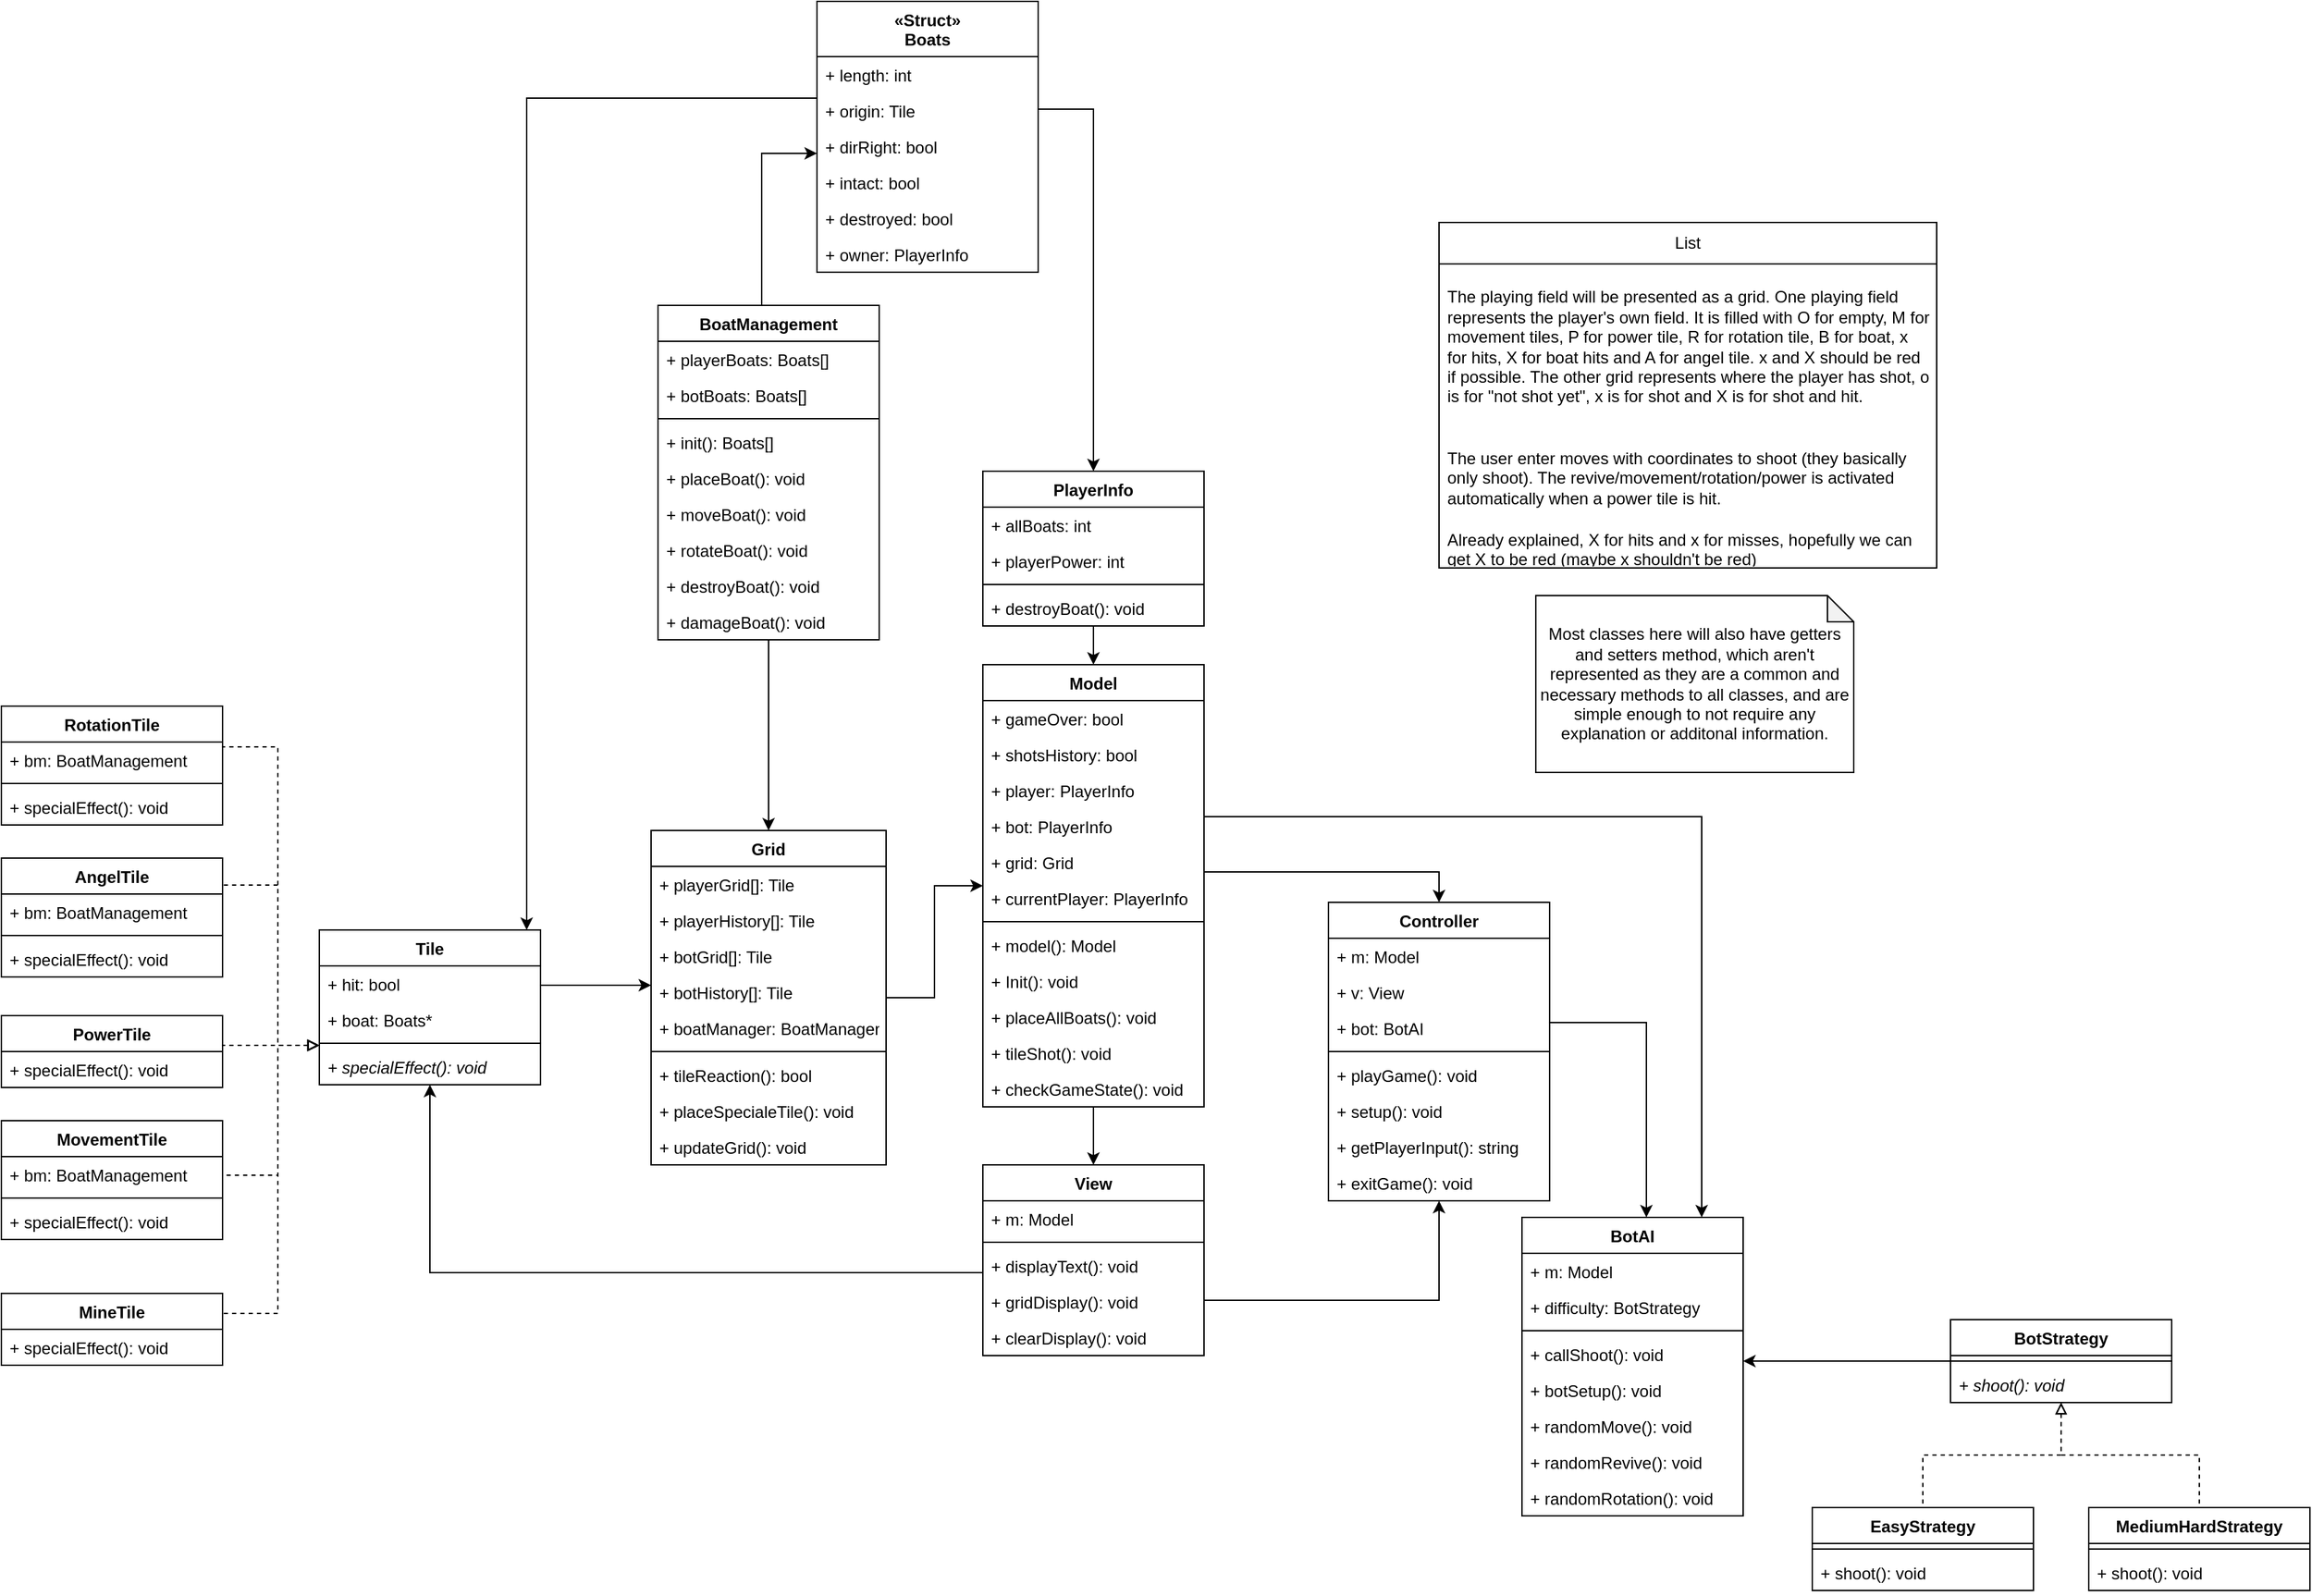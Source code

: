 <mxfile version="20.6.1" type="device" pages="3"><diagram id="xRb9XCstogaEtKm8x38o" name="Class Diagrams"><mxGraphModel dx="1888" dy="1741" grid="1" gridSize="10" guides="1" tooltips="1" connect="1" arrows="1" fold="1" page="1" pageScale="1" pageWidth="850" pageHeight="1100" math="0" shadow="0"><root><mxCell id="0"/><mxCell id="1" parent="0"/><mxCell id="6DVrCrKH3wYIPfR8hdQ7-59" style="edgeStyle=orthogonalEdgeStyle;rounded=0;orthogonalLoop=1;jettySize=auto;html=1;entryX=0.5;entryY=0;entryDx=0;entryDy=0;" parent="1" source="6DVrCrKH3wYIPfR8hdQ7-1" target="6DVrCrKH3wYIPfR8hdQ7-9" edge="1"><mxGeometry relative="1" as="geometry"><Array as="points"><mxPoint x="370" y="140"/></Array></mxGeometry></mxCell><mxCell id="6DVrCrKH3wYIPfR8hdQ7-60" style="edgeStyle=orthogonalEdgeStyle;rounded=0;orthogonalLoop=1;jettySize=auto;html=1;entryX=0.5;entryY=0;entryDx=0;entryDy=0;" parent="1" source="6DVrCrKH3wYIPfR8hdQ7-1" target="6DVrCrKH3wYIPfR8hdQ7-5" edge="1"><mxGeometry relative="1" as="geometry"/></mxCell><mxCell id="6DVrCrKH3wYIPfR8hdQ7-1" value="Model" style="swimlane;fontStyle=1;align=center;verticalAlign=top;childLayout=stackLayout;horizontal=1;startSize=26;horizontalStack=0;resizeParent=1;resizeParentMax=0;resizeLast=0;collapsible=1;marginBottom=0;" parent="1" vertex="1"><mxGeometry x="40" y="-10" width="160" height="320" as="geometry"/></mxCell><mxCell id="6DVrCrKH3wYIPfR8hdQ7-2" value="+ gameOver: bool" style="text;strokeColor=none;fillColor=none;align=left;verticalAlign=top;spacingLeft=4;spacingRight=4;overflow=hidden;rotatable=0;points=[[0,0.5],[1,0.5]];portConstraint=eastwest;" parent="6DVrCrKH3wYIPfR8hdQ7-1" vertex="1"><mxGeometry y="26" width="160" height="26" as="geometry"/></mxCell><mxCell id="8SSeohQinH_3eZF1B9ed-27" value="+ shotsHistory: bool" style="text;strokeColor=none;fillColor=none;align=left;verticalAlign=top;spacingLeft=4;spacingRight=4;overflow=hidden;rotatable=0;points=[[0,0.5],[1,0.5]];portConstraint=eastwest;" parent="6DVrCrKH3wYIPfR8hdQ7-1" vertex="1"><mxGeometry y="52" width="160" height="26" as="geometry"/></mxCell><mxCell id="mLJBa-E67K-3BF2UJ9Or-37" value="+ player: PlayerInfo" style="text;strokeColor=none;fillColor=none;align=left;verticalAlign=top;spacingLeft=4;spacingRight=4;overflow=hidden;rotatable=0;points=[[0,0.5],[1,0.5]];portConstraint=eastwest;" parent="6DVrCrKH3wYIPfR8hdQ7-1" vertex="1"><mxGeometry y="78" width="160" height="26" as="geometry"/></mxCell><mxCell id="mLJBa-E67K-3BF2UJ9Or-38" value="+ bot: PlayerInfo" style="text;strokeColor=none;fillColor=none;align=left;verticalAlign=top;spacingLeft=4;spacingRight=4;overflow=hidden;rotatable=0;points=[[0,0.5],[1,0.5]];portConstraint=eastwest;" parent="6DVrCrKH3wYIPfR8hdQ7-1" vertex="1"><mxGeometry y="104" width="160" height="26" as="geometry"/></mxCell><mxCell id="2XjbCnyXQ_7dyLjOxbFs-11" value="+ grid: Grid" style="text;strokeColor=none;fillColor=none;align=left;verticalAlign=top;spacingLeft=4;spacingRight=4;overflow=hidden;rotatable=0;points=[[0,0.5],[1,0.5]];portConstraint=eastwest;" parent="6DVrCrKH3wYIPfR8hdQ7-1" vertex="1"><mxGeometry y="130" width="160" height="26" as="geometry"/></mxCell><mxCell id="2XjbCnyXQ_7dyLjOxbFs-13" value="+ currentPlayer: PlayerInfo" style="text;strokeColor=none;fillColor=none;align=left;verticalAlign=top;spacingLeft=4;spacingRight=4;overflow=hidden;rotatable=0;points=[[0,0.5],[1,0.5]];portConstraint=eastwest;" parent="6DVrCrKH3wYIPfR8hdQ7-1" vertex="1"><mxGeometry y="156" width="160" height="26" as="geometry"/></mxCell><mxCell id="6DVrCrKH3wYIPfR8hdQ7-3" value="" style="line;strokeWidth=1;fillColor=none;align=left;verticalAlign=middle;spacingTop=-1;spacingLeft=3;spacingRight=3;rotatable=0;labelPosition=right;points=[];portConstraint=eastwest;strokeColor=inherit;" parent="6DVrCrKH3wYIPfR8hdQ7-1" vertex="1"><mxGeometry y="182" width="160" height="8" as="geometry"/></mxCell><mxCell id="6tLVWfe5lK7SilIwd1na-1" value="+ model(): Model" style="text;strokeColor=none;fillColor=none;align=left;verticalAlign=top;spacingLeft=4;spacingRight=4;overflow=hidden;rotatable=0;points=[[0,0.5],[1,0.5]];portConstraint=eastwest;" parent="6DVrCrKH3wYIPfR8hdQ7-1" vertex="1"><mxGeometry y="190" width="160" height="26" as="geometry"/></mxCell><mxCell id="8SSeohQinH_3eZF1B9ed-25" value="+ Init(): void" style="text;strokeColor=none;fillColor=none;align=left;verticalAlign=top;spacingLeft=4;spacingRight=4;overflow=hidden;rotatable=0;points=[[0,0.5],[1,0.5]];portConstraint=eastwest;" parent="6DVrCrKH3wYIPfR8hdQ7-1" vertex="1"><mxGeometry y="216" width="160" height="26" as="geometry"/></mxCell><mxCell id="mLJBa-E67K-3BF2UJ9Or-52" value="+ placeAllBoats(): void" style="text;strokeColor=none;fillColor=none;align=left;verticalAlign=top;spacingLeft=4;spacingRight=4;overflow=hidden;rotatable=0;points=[[0,0.5],[1,0.5]];portConstraint=eastwest;" parent="6DVrCrKH3wYIPfR8hdQ7-1" vertex="1"><mxGeometry y="242" width="160" height="26" as="geometry"/></mxCell><mxCell id="Rjo9sC4XsBPestwEhl1j-7" value="+ tileShot(): void" style="text;strokeColor=none;fillColor=none;align=left;verticalAlign=top;spacingLeft=4;spacingRight=4;overflow=hidden;rotatable=0;points=[[0,0.5],[1,0.5]];portConstraint=eastwest;" parent="6DVrCrKH3wYIPfR8hdQ7-1" vertex="1"><mxGeometry y="268" width="160" height="26" as="geometry"/></mxCell><mxCell id="8SSeohQinH_3eZF1B9ed-26" value="+ checkGameState(): void" style="text;strokeColor=none;fillColor=none;align=left;verticalAlign=top;spacingLeft=4;spacingRight=4;overflow=hidden;rotatable=0;points=[[0,0.5],[1,0.5]];portConstraint=eastwest;" parent="6DVrCrKH3wYIPfR8hdQ7-1" vertex="1"><mxGeometry y="294" width="160" height="26" as="geometry"/></mxCell><mxCell id="6DVrCrKH3wYIPfR8hdQ7-61" style="edgeStyle=orthogonalEdgeStyle;rounded=0;orthogonalLoop=1;jettySize=auto;html=1;" parent="1" source="6DVrCrKH3wYIPfR8hdQ7-5" target="6DVrCrKH3wYIPfR8hdQ7-9" edge="1"><mxGeometry relative="1" as="geometry"><Array as="points"><mxPoint x="370" y="450"/></Array></mxGeometry></mxCell><mxCell id="6DVrCrKH3wYIPfR8hdQ7-5" value="View" style="swimlane;fontStyle=1;align=center;verticalAlign=top;childLayout=stackLayout;horizontal=1;startSize=26;horizontalStack=0;resizeParent=1;resizeParentMax=0;resizeLast=0;collapsible=1;marginBottom=0;" parent="1" vertex="1"><mxGeometry x="40" y="352" width="160" height="138" as="geometry"/></mxCell><mxCell id="6DVrCrKH3wYIPfR8hdQ7-6" value="+ m: Model" style="text;strokeColor=none;fillColor=none;align=left;verticalAlign=top;spacingLeft=4;spacingRight=4;overflow=hidden;rotatable=0;points=[[0,0.5],[1,0.5]];portConstraint=eastwest;" parent="6DVrCrKH3wYIPfR8hdQ7-5" vertex="1"><mxGeometry y="26" width="160" height="26" as="geometry"/></mxCell><mxCell id="6DVrCrKH3wYIPfR8hdQ7-7" value="" style="line;strokeWidth=1;fillColor=none;align=left;verticalAlign=middle;spacingTop=-1;spacingLeft=3;spacingRight=3;rotatable=0;labelPosition=right;points=[];portConstraint=eastwest;strokeColor=inherit;" parent="6DVrCrKH3wYIPfR8hdQ7-5" vertex="1"><mxGeometry y="52" width="160" height="8" as="geometry"/></mxCell><mxCell id="8SSeohQinH_3eZF1B9ed-29" value="+ displayText(): void" style="text;strokeColor=none;fillColor=none;align=left;verticalAlign=top;spacingLeft=4;spacingRight=4;overflow=hidden;rotatable=0;points=[[0,0.5],[1,0.5]];portConstraint=eastwest;" parent="6DVrCrKH3wYIPfR8hdQ7-5" vertex="1"><mxGeometry y="60" width="160" height="26" as="geometry"/></mxCell><mxCell id="8SSeohQinH_3eZF1B9ed-30" value="+ gridDisplay(): void" style="text;strokeColor=none;fillColor=none;align=left;verticalAlign=top;spacingLeft=4;spacingRight=4;overflow=hidden;rotatable=0;points=[[0,0.5],[1,0.5]];portConstraint=eastwest;" parent="6DVrCrKH3wYIPfR8hdQ7-5" vertex="1"><mxGeometry y="86" width="160" height="26" as="geometry"/></mxCell><mxCell id="6DVrCrKH3wYIPfR8hdQ7-8" value="+ clearDisplay(): void" style="text;strokeColor=none;fillColor=none;align=left;verticalAlign=top;spacingLeft=4;spacingRight=4;overflow=hidden;rotatable=0;points=[[0,0.5],[1,0.5]];portConstraint=eastwest;" parent="6DVrCrKH3wYIPfR8hdQ7-5" vertex="1"><mxGeometry y="112" width="160" height="26" as="geometry"/></mxCell><mxCell id="6DVrCrKH3wYIPfR8hdQ7-63" style="edgeStyle=orthogonalEdgeStyle;rounded=0;orthogonalLoop=1;jettySize=auto;html=1;" parent="1" source="6DVrCrKH3wYIPfR8hdQ7-9" target="6DVrCrKH3wYIPfR8hdQ7-22" edge="1"><mxGeometry relative="1" as="geometry"><mxPoint x="490" y="350" as="targetPoint"/><Array as="points"><mxPoint x="520" y="249"/></Array></mxGeometry></mxCell><mxCell id="6DVrCrKH3wYIPfR8hdQ7-9" value="Controller" style="swimlane;fontStyle=1;align=center;verticalAlign=top;childLayout=stackLayout;horizontal=1;startSize=26;horizontalStack=0;resizeParent=1;resizeParentMax=0;resizeLast=0;collapsible=1;marginBottom=0;" parent="1" vertex="1"><mxGeometry x="290" y="162" width="160" height="216" as="geometry"/></mxCell><mxCell id="6DVrCrKH3wYIPfR8hdQ7-10" value="+ m: Model" style="text;strokeColor=none;fillColor=none;align=left;verticalAlign=top;spacingLeft=4;spacingRight=4;overflow=hidden;rotatable=0;points=[[0,0.5],[1,0.5]];portConstraint=eastwest;" parent="6DVrCrKH3wYIPfR8hdQ7-9" vertex="1"><mxGeometry y="26" width="160" height="26" as="geometry"/></mxCell><mxCell id="8SSeohQinH_3eZF1B9ed-21" value="+ v: View" style="text;strokeColor=none;fillColor=none;align=left;verticalAlign=top;spacingLeft=4;spacingRight=4;overflow=hidden;rotatable=0;points=[[0,0.5],[1,0.5]];portConstraint=eastwest;" parent="6DVrCrKH3wYIPfR8hdQ7-9" vertex="1"><mxGeometry y="52" width="160" height="26" as="geometry"/></mxCell><mxCell id="mLJBa-E67K-3BF2UJ9Or-50" value="+ bot: BotAI" style="text;strokeColor=none;fillColor=none;align=left;verticalAlign=top;spacingLeft=4;spacingRight=4;overflow=hidden;rotatable=0;points=[[0,0.5],[1,0.5]];portConstraint=eastwest;" parent="6DVrCrKH3wYIPfR8hdQ7-9" vertex="1"><mxGeometry y="78" width="160" height="26" as="geometry"/></mxCell><mxCell id="6DVrCrKH3wYIPfR8hdQ7-11" value="" style="line;strokeWidth=1;fillColor=none;align=left;verticalAlign=middle;spacingTop=-1;spacingLeft=3;spacingRight=3;rotatable=0;labelPosition=right;points=[];portConstraint=eastwest;strokeColor=inherit;" parent="6DVrCrKH3wYIPfR8hdQ7-9" vertex="1"><mxGeometry y="104" width="160" height="8" as="geometry"/></mxCell><mxCell id="8SSeohQinH_3eZF1B9ed-31" value="+ playGame(): void" style="text;strokeColor=none;fillColor=none;align=left;verticalAlign=top;spacingLeft=4;spacingRight=4;overflow=hidden;rotatable=0;points=[[0,0.5],[1,0.5]];portConstraint=eastwest;" parent="6DVrCrKH3wYIPfR8hdQ7-9" vertex="1"><mxGeometry y="112" width="160" height="26" as="geometry"/></mxCell><mxCell id="6tLVWfe5lK7SilIwd1na-3" value="+ setup(): void" style="text;strokeColor=none;fillColor=none;align=left;verticalAlign=top;spacingLeft=4;spacingRight=4;overflow=hidden;rotatable=0;points=[[0,0.5],[1,0.5]];portConstraint=eastwest;" parent="6DVrCrKH3wYIPfR8hdQ7-9" vertex="1"><mxGeometry y="138" width="160" height="26" as="geometry"/></mxCell><mxCell id="6DVrCrKH3wYIPfR8hdQ7-12" value="+ getPlayerInput(): string" style="text;strokeColor=none;fillColor=none;align=left;verticalAlign=top;spacingLeft=4;spacingRight=4;overflow=hidden;rotatable=0;points=[[0,0.5],[1,0.5]];portConstraint=eastwest;" parent="6DVrCrKH3wYIPfR8hdQ7-9" vertex="1"><mxGeometry y="164" width="160" height="26" as="geometry"/></mxCell><mxCell id="utYtzIifa1veWl0XSfwM-1" value="+ exitGame(): void" style="text;strokeColor=none;fillColor=none;align=left;verticalAlign=top;spacingLeft=4;spacingRight=4;overflow=hidden;rotatable=0;points=[[0,0.5],[1,0.5]];portConstraint=eastwest;" parent="6DVrCrKH3wYIPfR8hdQ7-9" vertex="1"><mxGeometry y="190" width="160" height="26" as="geometry"/></mxCell><mxCell id="8SSeohQinH_3eZF1B9ed-1" style="edgeStyle=orthogonalEdgeStyle;rounded=0;orthogonalLoop=1;jettySize=auto;html=1;startArrow=classic;startFill=1;endArrow=none;endFill=0;" parent="1" source="6DVrCrKH3wYIPfR8hdQ7-13" target="mLJBa-E67K-3BF2UJ9Or-54" edge="1"><mxGeometry relative="1" as="geometry"><mxPoint x="-230" y="140" as="targetPoint"/><Array as="points"><mxPoint x="-230" y="222"/><mxPoint x="-230" y="222"/></Array></mxGeometry></mxCell><mxCell id="2XjbCnyXQ_7dyLjOxbFs-12" style="edgeStyle=orthogonalEdgeStyle;rounded=0;orthogonalLoop=1;jettySize=auto;html=1;" parent="1" source="6DVrCrKH3wYIPfR8hdQ7-13" target="6DVrCrKH3wYIPfR8hdQ7-1" edge="1"><mxGeometry relative="1" as="geometry"/></mxCell><mxCell id="6DVrCrKH3wYIPfR8hdQ7-13" value="Grid" style="swimlane;fontStyle=1;align=center;verticalAlign=top;childLayout=stackLayout;horizontal=1;startSize=26;horizontalStack=0;resizeParent=1;resizeParentMax=0;resizeLast=0;collapsible=1;marginBottom=0;" parent="1" vertex="1"><mxGeometry x="-200" y="110" width="170" height="242" as="geometry"/></mxCell><mxCell id="6DVrCrKH3wYIPfR8hdQ7-14" value="+ playerGrid[]: Tile" style="text;strokeColor=none;fillColor=none;align=left;verticalAlign=top;spacingLeft=4;spacingRight=4;overflow=hidden;rotatable=0;points=[[0,0.5],[1,0.5]];portConstraint=eastwest;" parent="6DVrCrKH3wYIPfR8hdQ7-13" vertex="1"><mxGeometry y="26" width="170" height="26" as="geometry"/></mxCell><mxCell id="mLJBa-E67K-3BF2UJ9Or-26" value="+ playerHistory[]: Tile" style="text;strokeColor=none;fillColor=none;align=left;verticalAlign=top;spacingLeft=4;spacingRight=4;overflow=hidden;rotatable=0;points=[[0,0.5],[1,0.5]];portConstraint=eastwest;" parent="6DVrCrKH3wYIPfR8hdQ7-13" vertex="1"><mxGeometry y="52" width="170" height="26" as="geometry"/></mxCell><mxCell id="mLJBa-E67K-3BF2UJ9Or-27" value="+ botGrid[]: Tile" style="text;strokeColor=none;fillColor=none;align=left;verticalAlign=top;spacingLeft=4;spacingRight=4;overflow=hidden;rotatable=0;points=[[0,0.5],[1,0.5]];portConstraint=eastwest;" parent="6DVrCrKH3wYIPfR8hdQ7-13" vertex="1"><mxGeometry y="78" width="170" height="26" as="geometry"/></mxCell><mxCell id="mLJBa-E67K-3BF2UJ9Or-28" value="+ botHistory[]: Tile" style="text;strokeColor=none;fillColor=none;align=left;verticalAlign=top;spacingLeft=4;spacingRight=4;overflow=hidden;rotatable=0;points=[[0,0.5],[1,0.5]];portConstraint=eastwest;" parent="6DVrCrKH3wYIPfR8hdQ7-13" vertex="1"><mxGeometry y="104" width="170" height="26" as="geometry"/></mxCell><mxCell id="Rjo9sC4XsBPestwEhl1j-5" value="+ boatManager: BoatManager" style="text;strokeColor=none;fillColor=none;align=left;verticalAlign=top;spacingLeft=4;spacingRight=4;overflow=hidden;rotatable=0;points=[[0,0.5],[1,0.5]];portConstraint=eastwest;" parent="6DVrCrKH3wYIPfR8hdQ7-13" vertex="1"><mxGeometry y="130" width="170" height="26" as="geometry"/></mxCell><mxCell id="6DVrCrKH3wYIPfR8hdQ7-15" value="" style="line;strokeWidth=1;fillColor=none;align=left;verticalAlign=middle;spacingTop=-1;spacingLeft=3;spacingRight=3;rotatable=0;labelPosition=right;points=[];portConstraint=eastwest;strokeColor=inherit;" parent="6DVrCrKH3wYIPfR8hdQ7-13" vertex="1"><mxGeometry y="156" width="170" height="8" as="geometry"/></mxCell><mxCell id="mLJBa-E67K-3BF2UJ9Or-1" value="+ tileReaction(): bool" style="text;strokeColor=none;fillColor=none;align=left;verticalAlign=top;spacingLeft=4;spacingRight=4;overflow=hidden;rotatable=0;points=[[0,0.5],[1,0.5]];portConstraint=eastwest;" parent="6DVrCrKH3wYIPfR8hdQ7-13" vertex="1"><mxGeometry y="164" width="170" height="26" as="geometry"/></mxCell><mxCell id="6DVrCrKH3wYIPfR8hdQ7-16" value="+ placeSpecialeTile(): void" style="text;strokeColor=none;fillColor=none;align=left;verticalAlign=top;spacingLeft=4;spacingRight=4;overflow=hidden;rotatable=0;points=[[0,0.5],[1,0.5]];portConstraint=eastwest;" parent="6DVrCrKH3wYIPfR8hdQ7-13" vertex="1"><mxGeometry y="190" width="170" height="26" as="geometry"/></mxCell><mxCell id="mLJBa-E67K-3BF2UJ9Or-53" value="+ updateGrid(): void" style="text;strokeColor=none;fillColor=none;align=left;verticalAlign=top;spacingLeft=4;spacingRight=4;overflow=hidden;rotatable=0;points=[[0,0.5],[1,0.5]];portConstraint=eastwest;" parent="6DVrCrKH3wYIPfR8hdQ7-13" vertex="1"><mxGeometry y="216" width="170" height="26" as="geometry"/></mxCell><mxCell id="8SSeohQinH_3eZF1B9ed-14" style="edgeStyle=orthogonalEdgeStyle;rounded=0;orthogonalLoop=1;jettySize=auto;html=1;startArrow=classic;startFill=1;endArrow=none;endFill=0;" parent="1" source="6DVrCrKH3wYIPfR8hdQ7-22" target="6DVrCrKH3wYIPfR8hdQ7-1" edge="1"><mxGeometry relative="1" as="geometry"><Array as="points"><mxPoint x="560" y="100"/></Array></mxGeometry></mxCell><mxCell id="6DVrCrKH3wYIPfR8hdQ7-22" value="BotAI" style="swimlane;fontStyle=1;align=center;verticalAlign=top;childLayout=stackLayout;horizontal=1;startSize=26;horizontalStack=0;resizeParent=1;resizeParentMax=0;resizeLast=0;collapsible=1;marginBottom=0;" parent="1" vertex="1"><mxGeometry x="430" y="390" width="160" height="216" as="geometry"/></mxCell><mxCell id="mLJBa-E67K-3BF2UJ9Or-41" value="+ m: Model" style="text;strokeColor=none;fillColor=none;align=left;verticalAlign=top;spacingLeft=4;spacingRight=4;overflow=hidden;rotatable=0;points=[[0,0.5],[1,0.5]];portConstraint=eastwest;" parent="6DVrCrKH3wYIPfR8hdQ7-22" vertex="1"><mxGeometry y="26" width="160" height="26" as="geometry"/></mxCell><mxCell id="6DVrCrKH3wYIPfR8hdQ7-23" value="+ difficulty: BotStrategy" style="text;strokeColor=none;fillColor=none;align=left;verticalAlign=top;spacingLeft=4;spacingRight=4;overflow=hidden;rotatable=0;points=[[0,0.5],[1,0.5]];portConstraint=eastwest;" parent="6DVrCrKH3wYIPfR8hdQ7-22" vertex="1"><mxGeometry y="52" width="160" height="26" as="geometry"/></mxCell><mxCell id="6DVrCrKH3wYIPfR8hdQ7-24" value="" style="line;strokeWidth=1;fillColor=none;align=left;verticalAlign=middle;spacingTop=-1;spacingLeft=3;spacingRight=3;rotatable=0;labelPosition=right;points=[];portConstraint=eastwest;strokeColor=inherit;" parent="6DVrCrKH3wYIPfR8hdQ7-22" vertex="1"><mxGeometry y="78" width="160" height="8" as="geometry"/></mxCell><mxCell id="zE-E93Op8UbhOVcEPTqc-1" value="+ callShoot(): void" style="text;strokeColor=none;fillColor=none;align=left;verticalAlign=top;spacingLeft=4;spacingRight=4;overflow=hidden;rotatable=0;points=[[0,0.5],[1,0.5]];portConstraint=eastwest;" parent="6DVrCrKH3wYIPfR8hdQ7-22" vertex="1"><mxGeometry y="86" width="160" height="26" as="geometry"/></mxCell><mxCell id="8SSeohQinH_3eZF1B9ed-32" value="+ botSetup(): void" style="text;strokeColor=none;fillColor=none;align=left;verticalAlign=top;spacingLeft=4;spacingRight=4;overflow=hidden;rotatable=0;points=[[0,0.5],[1,0.5]];portConstraint=eastwest;" parent="6DVrCrKH3wYIPfR8hdQ7-22" vertex="1"><mxGeometry y="112" width="160" height="26" as="geometry"/></mxCell><mxCell id="mLJBa-E67K-3BF2UJ9Or-16" value="+ randomMove(): void" style="text;strokeColor=none;fillColor=none;align=left;verticalAlign=top;spacingLeft=4;spacingRight=4;overflow=hidden;rotatable=0;points=[[0,0.5],[1,0.5]];portConstraint=eastwest;" parent="6DVrCrKH3wYIPfR8hdQ7-22" vertex="1"><mxGeometry y="138" width="160" height="26" as="geometry"/></mxCell><mxCell id="mLJBa-E67K-3BF2UJ9Or-18" value="+ randomRevive(): void" style="text;strokeColor=none;fillColor=none;align=left;verticalAlign=top;spacingLeft=4;spacingRight=4;overflow=hidden;rotatable=0;points=[[0,0.5],[1,0.5]];portConstraint=eastwest;" parent="6DVrCrKH3wYIPfR8hdQ7-22" vertex="1"><mxGeometry y="164" width="160" height="26" as="geometry"/></mxCell><mxCell id="mLJBa-E67K-3BF2UJ9Or-17" value="+ randomRotation(): void" style="text;strokeColor=none;fillColor=none;align=left;verticalAlign=top;spacingLeft=4;spacingRight=4;overflow=hidden;rotatable=0;points=[[0,0.5],[1,0.5]];portConstraint=eastwest;" parent="6DVrCrKH3wYIPfR8hdQ7-22" vertex="1"><mxGeometry y="190" width="160" height="26" as="geometry"/></mxCell><mxCell id="6DVrCrKH3wYIPfR8hdQ7-51" value="PowerTile" style="swimlane;fontStyle=1;align=center;verticalAlign=top;childLayout=stackLayout;horizontal=1;startSize=26;horizontalStack=0;resizeParent=1;resizeParentMax=0;resizeLast=0;collapsible=1;marginBottom=0;" parent="1" vertex="1"><mxGeometry x="-670" y="244" width="160" height="52" as="geometry"/></mxCell><mxCell id="6DVrCrKH3wYIPfR8hdQ7-54" value="+ specialEffect(): void" style="text;strokeColor=none;fillColor=none;align=left;verticalAlign=top;spacingLeft=4;spacingRight=4;overflow=hidden;rotatable=0;points=[[0,0.5],[1,0.5]];portConstraint=eastwest;" parent="6DVrCrKH3wYIPfR8hdQ7-51" vertex="1"><mxGeometry y="26" width="160" height="26" as="geometry"/></mxCell><mxCell id="8SSeohQinH_3eZF1B9ed-4" value="List" style="swimlane;fontStyle=0;childLayout=stackLayout;horizontal=1;startSize=30;horizontalStack=0;resizeParent=1;resizeParentMax=0;resizeLast=0;collapsible=1;marginBottom=0;whiteSpace=wrap;html=1;" parent="1" vertex="1"><mxGeometry x="370" y="-330" width="360" height="250" as="geometry"/></mxCell><mxCell id="8SSeohQinH_3eZF1B9ed-5" value="The playing field will be presented as a grid. One playing field represents the player's own field. It is filled with O for empty, M for movement tiles, P for power tile, R for rotation tile, B for boat, x for hits, X for boat hits and A for angel tile. x and X should be red if possible. The other grid represents where the player has shot, o is for &quot;not shot yet&quot;, x is for shot and X is for shot and hit." style="text;strokeColor=none;fillColor=none;align=left;verticalAlign=middle;spacingLeft=4;spacingRight=4;overflow=hidden;points=[[0,0.5],[1,0.5]];portConstraint=eastwest;rotatable=0;whiteSpace=wrap;html=1;" parent="8SSeohQinH_3eZF1B9ed-4" vertex="1"><mxGeometry y="30" width="360" height="120" as="geometry"/></mxCell><mxCell id="8SSeohQinH_3eZF1B9ed-6" value="The user enter moves with coordinates to shoot (they basically only shoot). The revive/movement/rotation/power is activated automatically when a power tile is hit." style="text;strokeColor=none;fillColor=none;align=left;verticalAlign=middle;spacingLeft=4;spacingRight=4;overflow=hidden;points=[[0,0.5],[1,0.5]];portConstraint=eastwest;rotatable=0;whiteSpace=wrap;html=1;" parent="8SSeohQinH_3eZF1B9ed-4" vertex="1"><mxGeometry y="150" width="360" height="70" as="geometry"/></mxCell><mxCell id="8SSeohQinH_3eZF1B9ed-7" value="Already explained, X for hits and x for misses, hopefully we can get X to be red (maybe x shouldn't be red)" style="text;strokeColor=none;fillColor=none;align=left;verticalAlign=middle;spacingLeft=4;spacingRight=4;overflow=hidden;points=[[0,0.5],[1,0.5]];portConstraint=eastwest;rotatable=0;whiteSpace=wrap;html=1;" parent="8SSeohQinH_3eZF1B9ed-4" vertex="1"><mxGeometry y="220" width="360" height="30" as="geometry"/></mxCell><mxCell id="8SSeohQinH_3eZF1B9ed-11" style="edgeStyle=orthogonalEdgeStyle;rounded=0;orthogonalLoop=1;jettySize=auto;html=1;dashed=1;exitX=0;exitY=0.5;exitDx=0;exitDy=0;startArrow=block;startFill=0;endArrow=none;endFill=0;" parent="1" target="6DVrCrKH3wYIPfR8hdQ7-51" edge="1"><mxGeometry relative="1" as="geometry"><mxPoint x="-440" y="265.5" as="sourcePoint"/><mxPoint x="-490" y="209.537" as="targetPoint"/><Array as="points"><mxPoint x="-470" y="265.5"/><mxPoint x="-470" y="265.5"/></Array></mxGeometry></mxCell><mxCell id="pGuC8afocJA1qp-Q2DL7-2" value="MineTile" style="swimlane;fontStyle=1;align=center;verticalAlign=top;childLayout=stackLayout;horizontal=1;startSize=26;horizontalStack=0;resizeParent=1;resizeParentMax=0;resizeLast=0;collapsible=1;marginBottom=0;" parent="1" vertex="1"><mxGeometry x="-670" y="445" width="160" height="52" as="geometry"/></mxCell><mxCell id="pGuC8afocJA1qp-Q2DL7-3" value="+ specialEffect(): void" style="text;strokeColor=none;fillColor=none;align=left;verticalAlign=top;spacingLeft=4;spacingRight=4;overflow=hidden;rotatable=0;points=[[0,0.5],[1,0.5]];portConstraint=eastwest;" parent="pGuC8afocJA1qp-Q2DL7-2" vertex="1"><mxGeometry y="26" width="160" height="26" as="geometry"/></mxCell><mxCell id="pGuC8afocJA1qp-Q2DL7-4" style="edgeStyle=orthogonalEdgeStyle;rounded=0;orthogonalLoop=1;jettySize=auto;html=1;dashed=1;exitX=0;exitY=0.5;exitDx=0;exitDy=0;endArrow=none;endFill=0;startArrow=block;startFill=0;" parent="1" edge="1"><mxGeometry relative="1" as="geometry"><mxPoint x="-440" y="265.5" as="sourcePoint"/><mxPoint x="-510" y="359.5" as="targetPoint"/><Array as="points"><mxPoint x="-470" y="265.5"/><mxPoint x="-470" y="359.5"/></Array></mxGeometry></mxCell><mxCell id="pGuC8afocJA1qp-Q2DL7-5" style="edgeStyle=orthogonalEdgeStyle;rounded=0;orthogonalLoop=1;jettySize=auto;html=1;dashed=1;exitX=0;exitY=0.5;exitDx=0;exitDy=0;startArrow=block;startFill=0;endArrow=none;endFill=0;" parent="1" target="pGuC8afocJA1qp-Q2DL7-2" edge="1"><mxGeometry relative="1" as="geometry"><mxPoint x="-440" y="265.5" as="sourcePoint"/><mxPoint x="-500" y="355.543" as="targetPoint"/><Array as="points"><mxPoint x="-470" y="265.5"/><mxPoint x="-470" y="459.5"/></Array></mxGeometry></mxCell><mxCell id="pGuC8afocJA1qp-Q2DL7-7" style="edgeStyle=orthogonalEdgeStyle;rounded=0;orthogonalLoop=1;jettySize=auto;html=1;dashed=1;exitX=0;exitY=0.5;exitDx=0;exitDy=0;startArrow=block;startFill=0;endArrow=none;endFill=0;" parent="1" edge="1"><mxGeometry relative="1" as="geometry"><mxPoint x="-440" y="265.5" as="sourcePoint"/><mxPoint x="-510" y="149.486" as="targetPoint"/><Array as="points"><mxPoint x="-470" y="265.5"/><mxPoint x="-470" y="149.5"/></Array></mxGeometry></mxCell><mxCell id="pGuC8afocJA1qp-Q2DL7-8" style="edgeStyle=orthogonalEdgeStyle;rounded=0;orthogonalLoop=1;jettySize=auto;html=1;dashed=1;exitX=0;exitY=0.5;exitDx=0;exitDy=0;endArrow=none;endFill=0;startArrow=block;startFill=0;" parent="1" edge="1"><mxGeometry relative="1" as="geometry"><mxPoint x="-440" y="265.5" as="sourcePoint"/><mxPoint x="-510" y="49.486" as="targetPoint"/><Array as="points"><mxPoint x="-470" y="265.5"/><mxPoint x="-470" y="49.5"/></Array></mxGeometry></mxCell><mxCell id="Rjo9sC4XsBPestwEhl1j-4" style="edgeStyle=orthogonalEdgeStyle;rounded=0;orthogonalLoop=1;jettySize=auto;html=1;" parent="1" source="utYtzIifa1veWl0XSfwM-2" target="6DVrCrKH3wYIPfR8hdQ7-13" edge="1"><mxGeometry relative="1" as="geometry"/></mxCell><mxCell id="utYtzIifa1veWl0XSfwM-2" value="BoatManagement" style="swimlane;fontStyle=1;align=center;verticalAlign=top;childLayout=stackLayout;horizontal=1;startSize=26;horizontalStack=0;resizeParent=1;resizeParentMax=0;resizeLast=0;collapsible=1;marginBottom=0;" parent="1" vertex="1"><mxGeometry x="-195" y="-270" width="160" height="242" as="geometry"/></mxCell><mxCell id="utYtzIifa1veWl0XSfwM-3" value="+ playerBoats: Boats[]" style="text;strokeColor=none;fillColor=none;align=left;verticalAlign=top;spacingLeft=4;spacingRight=4;overflow=hidden;rotatable=0;points=[[0,0.5],[1,0.5]];portConstraint=eastwest;" parent="utYtzIifa1veWl0XSfwM-2" vertex="1"><mxGeometry y="26" width="160" height="26" as="geometry"/></mxCell><mxCell id="mLJBa-E67K-3BF2UJ9Or-25" value="+ botBoats: Boats[]" style="text;strokeColor=none;fillColor=none;align=left;verticalAlign=top;spacingLeft=4;spacingRight=4;overflow=hidden;rotatable=0;points=[[0,0.5],[1,0.5]];portConstraint=eastwest;" parent="utYtzIifa1veWl0XSfwM-2" vertex="1"><mxGeometry y="52" width="160" height="26" as="geometry"/></mxCell><mxCell id="utYtzIifa1veWl0XSfwM-4" value="" style="line;strokeWidth=1;fillColor=none;align=left;verticalAlign=middle;spacingTop=-1;spacingLeft=3;spacingRight=3;rotatable=0;labelPosition=right;points=[];portConstraint=eastwest;strokeColor=inherit;" parent="utYtzIifa1veWl0XSfwM-2" vertex="1"><mxGeometry y="78" width="160" height="8" as="geometry"/></mxCell><mxCell id="Rjo9sC4XsBPestwEhl1j-1" value="+ init(): Boats[]" style="text;strokeColor=none;fillColor=none;align=left;verticalAlign=top;spacingLeft=4;spacingRight=4;overflow=hidden;rotatable=0;points=[[0,0.5],[1,0.5]];portConstraint=eastwest;" parent="utYtzIifa1veWl0XSfwM-2" vertex="1"><mxGeometry y="86" width="160" height="26" as="geometry"/></mxCell><mxCell id="utYtzIifa1veWl0XSfwM-5" value="+ placeBoat(): void" style="text;strokeColor=none;fillColor=none;align=left;verticalAlign=top;spacingLeft=4;spacingRight=4;overflow=hidden;rotatable=0;points=[[0,0.5],[1,0.5]];portConstraint=eastwest;" parent="utYtzIifa1veWl0XSfwM-2" vertex="1"><mxGeometry y="112" width="160" height="26" as="geometry"/></mxCell><mxCell id="utYtzIifa1veWl0XSfwM-6" value="+ moveBoat(): void" style="text;strokeColor=none;fillColor=none;align=left;verticalAlign=top;spacingLeft=4;spacingRight=4;overflow=hidden;rotatable=0;points=[[0,0.5],[1,0.5]];portConstraint=eastwest;" parent="utYtzIifa1veWl0XSfwM-2" vertex="1"><mxGeometry y="138" width="160" height="26" as="geometry"/></mxCell><mxCell id="utYtzIifa1veWl0XSfwM-7" value="+ rotateBoat(): void" style="text;strokeColor=none;fillColor=none;align=left;verticalAlign=top;spacingLeft=4;spacingRight=4;overflow=hidden;rotatable=0;points=[[0,0.5],[1,0.5]];portConstraint=eastwest;" parent="utYtzIifa1veWl0XSfwM-2" vertex="1"><mxGeometry y="164" width="160" height="26" as="geometry"/></mxCell><mxCell id="utYtzIifa1veWl0XSfwM-8" value="+ destroyBoat(): void" style="text;strokeColor=none;fillColor=none;align=left;verticalAlign=top;spacingLeft=4;spacingRight=4;overflow=hidden;rotatable=0;points=[[0,0.5],[1,0.5]];portConstraint=eastwest;" parent="utYtzIifa1veWl0XSfwM-2" vertex="1"><mxGeometry y="190" width="160" height="26" as="geometry"/></mxCell><mxCell id="3gp5VashKZHQCNLZx9uj-20" value="+ damageBoat(): void" style="text;strokeColor=none;fillColor=none;align=left;verticalAlign=top;spacingLeft=4;spacingRight=4;overflow=hidden;rotatable=0;points=[[0,0.5],[1,0.5]];portConstraint=eastwest;" parent="utYtzIifa1veWl0XSfwM-2" vertex="1"><mxGeometry y="216" width="160" height="26" as="geometry"/></mxCell><mxCell id="mLJBa-E67K-3BF2UJ9Or-14" style="edgeStyle=orthogonalEdgeStyle;rounded=0;orthogonalLoop=1;jettySize=auto;html=1;dashed=1;startArrow=block;startFill=0;endArrow=none;endFill=0;" parent="1" source="mLJBa-E67K-3BF2UJ9Or-2" target="mLJBa-E67K-3BF2UJ9Or-7" edge="1"><mxGeometry relative="1" as="geometry"/></mxCell><mxCell id="mLJBa-E67K-3BF2UJ9Or-15" style="edgeStyle=orthogonalEdgeStyle;rounded=0;orthogonalLoop=1;jettySize=auto;html=1;dashed=1;endArrow=none;endFill=0;startArrow=block;startFill=0;" parent="1" source="mLJBa-E67K-3BF2UJ9Or-2" target="mLJBa-E67K-3BF2UJ9Or-10" edge="1"><mxGeometry relative="1" as="geometry"/></mxCell><mxCell id="mLJBa-E67K-3BF2UJ9Or-2" value="BotStrategy" style="swimlane;fontStyle=1;align=center;verticalAlign=top;childLayout=stackLayout;horizontal=1;startSize=26;horizontalStack=0;resizeParent=1;resizeParentMax=0;resizeLast=0;collapsible=1;marginBottom=0;" parent="1" vertex="1"><mxGeometry x="740" y="464" width="160" height="60" as="geometry"/></mxCell><mxCell id="mLJBa-E67K-3BF2UJ9Or-4" value="" style="line;strokeWidth=1;fillColor=none;align=left;verticalAlign=middle;spacingTop=-1;spacingLeft=3;spacingRight=3;rotatable=0;labelPosition=right;points=[];portConstraint=eastwest;strokeColor=inherit;" parent="mLJBa-E67K-3BF2UJ9Or-2" vertex="1"><mxGeometry y="26" width="160" height="8" as="geometry"/></mxCell><mxCell id="mLJBa-E67K-3BF2UJ9Or-5" value="+ shoot(): void" style="text;strokeColor=none;fillColor=none;align=left;verticalAlign=top;spacingLeft=4;spacingRight=4;overflow=hidden;rotatable=0;points=[[0,0.5],[1,0.5]];portConstraint=eastwest;fontStyle=2" parent="mLJBa-E67K-3BF2UJ9Or-2" vertex="1"><mxGeometry y="34" width="160" height="26" as="geometry"/></mxCell><mxCell id="mLJBa-E67K-3BF2UJ9Or-7" value="EasyStrategy" style="swimlane;fontStyle=1;align=center;verticalAlign=top;childLayout=stackLayout;horizontal=1;startSize=26;horizontalStack=0;resizeParent=1;resizeParentMax=0;resizeLast=0;collapsible=1;marginBottom=0;" parent="1" vertex="1"><mxGeometry x="640" y="600" width="160" height="60" as="geometry"/></mxCell><mxCell id="mLJBa-E67K-3BF2UJ9Or-8" value="" style="line;strokeWidth=1;fillColor=none;align=left;verticalAlign=middle;spacingTop=-1;spacingLeft=3;spacingRight=3;rotatable=0;labelPosition=right;points=[];portConstraint=eastwest;strokeColor=inherit;" parent="mLJBa-E67K-3BF2UJ9Or-7" vertex="1"><mxGeometry y="26" width="160" height="8" as="geometry"/></mxCell><mxCell id="mLJBa-E67K-3BF2UJ9Or-9" value="+ shoot(): void" style="text;strokeColor=none;fillColor=none;align=left;verticalAlign=top;spacingLeft=4;spacingRight=4;overflow=hidden;rotatable=0;points=[[0,0.5],[1,0.5]];portConstraint=eastwest;" parent="mLJBa-E67K-3BF2UJ9Or-7" vertex="1"><mxGeometry y="34" width="160" height="26" as="geometry"/></mxCell><mxCell id="mLJBa-E67K-3BF2UJ9Or-10" value="MediumHardStrategy" style="swimlane;fontStyle=1;align=center;verticalAlign=top;childLayout=stackLayout;horizontal=1;startSize=26;horizontalStack=0;resizeParent=1;resizeParentMax=0;resizeLast=0;collapsible=1;marginBottom=0;" parent="1" vertex="1"><mxGeometry x="840" y="600" width="160" height="60" as="geometry"/></mxCell><mxCell id="mLJBa-E67K-3BF2UJ9Or-11" value="" style="line;strokeWidth=1;fillColor=none;align=left;verticalAlign=middle;spacingTop=-1;spacingLeft=3;spacingRight=3;rotatable=0;labelPosition=right;points=[];portConstraint=eastwest;strokeColor=inherit;" parent="mLJBa-E67K-3BF2UJ9Or-10" vertex="1"><mxGeometry y="26" width="160" height="8" as="geometry"/></mxCell><mxCell id="mLJBa-E67K-3BF2UJ9Or-12" value="+ shoot(): void" style="text;strokeColor=none;fillColor=none;align=left;verticalAlign=top;spacingLeft=4;spacingRight=4;overflow=hidden;rotatable=0;points=[[0,0.5],[1,0.5]];portConstraint=eastwest;" parent="mLJBa-E67K-3BF2UJ9Or-10" vertex="1"><mxGeometry y="34" width="160" height="26" as="geometry"/></mxCell><mxCell id="mLJBa-E67K-3BF2UJ9Or-13" style="edgeStyle=orthogonalEdgeStyle;rounded=0;orthogonalLoop=1;jettySize=auto;html=1;startArrow=classic;startFill=1;endArrow=none;endFill=0;" parent="1" source="6DVrCrKH3wYIPfR8hdQ7-22" target="mLJBa-E67K-3BF2UJ9Or-2" edge="1"><mxGeometry relative="1" as="geometry"><mxPoint x="630" y="540" as="sourcePoint"/><Array as="points"><mxPoint x="630" y="494"/><mxPoint x="630" y="494"/></Array></mxGeometry></mxCell><mxCell id="mLJBa-E67K-3BF2UJ9Or-47" style="edgeStyle=orthogonalEdgeStyle;rounded=0;orthogonalLoop=1;jettySize=auto;html=1;startArrow=none;startFill=0;endArrow=classic;endFill=1;entryX=0.5;entryY=0;entryDx=0;entryDy=0;" parent="1" source="mLJBa-E67K-3BF2UJ9Or-20" target="2XjbCnyXQ_7dyLjOxbFs-2" edge="1"><mxGeometry relative="1" as="geometry"><Array as="points"><mxPoint x="120" y="-412"/></Array><mxPoint x="130" y="-130" as="targetPoint"/></mxGeometry></mxCell><mxCell id="mLJBa-E67K-3BF2UJ9Or-49" style="edgeStyle=orthogonalEdgeStyle;rounded=0;orthogonalLoop=1;jettySize=auto;html=1;startArrow=none;startFill=0;endArrow=classic;endFill=1;" parent="1" source="mLJBa-E67K-3BF2UJ9Or-20" target="mLJBa-E67K-3BF2UJ9Or-54" edge="1"><mxGeometry relative="1" as="geometry"><mxPoint x="-130" y="-280" as="targetPoint"/><Array as="points"><mxPoint x="-290" y="-420"/></Array></mxGeometry></mxCell><mxCell id="mLJBa-E67K-3BF2UJ9Or-20" value="«Struct»&#10;Boats" style="swimlane;fontStyle=1;align=center;verticalAlign=top;childLayout=stackLayout;horizontal=1;startSize=40;horizontalStack=0;resizeParent=1;resizeParentMax=0;resizeLast=0;collapsible=1;marginBottom=0;" parent="1" vertex="1"><mxGeometry x="-80" y="-490" width="160" height="196" as="geometry"/></mxCell><mxCell id="mLJBa-E67K-3BF2UJ9Or-21" value="+ length: int&#10;" style="text;strokeColor=none;fillColor=none;align=left;verticalAlign=top;spacingLeft=4;spacingRight=4;overflow=hidden;rotatable=0;points=[[0,0.5],[1,0.5]];portConstraint=eastwest;" parent="mLJBa-E67K-3BF2UJ9Or-20" vertex="1"><mxGeometry y="40" width="160" height="26" as="geometry"/></mxCell><mxCell id="2XjbCnyXQ_7dyLjOxbFs-1" value="+ origin: Tile" style="text;strokeColor=none;fillColor=none;align=left;verticalAlign=top;spacingLeft=4;spacingRight=4;overflow=hidden;rotatable=0;points=[[0,0.5],[1,0.5]];portConstraint=eastwest;" parent="mLJBa-E67K-3BF2UJ9Or-20" vertex="1"><mxGeometry y="66" width="160" height="26" as="geometry"/></mxCell><mxCell id="3gp5VashKZHQCNLZx9uj-19" value="+ dirRight: bool" style="text;strokeColor=none;fillColor=none;align=left;verticalAlign=top;spacingLeft=4;spacingRight=4;overflow=hidden;rotatable=0;points=[[0,0.5],[1,0.5]];portConstraint=eastwest;" parent="mLJBa-E67K-3BF2UJ9Or-20" vertex="1"><mxGeometry y="92" width="160" height="26" as="geometry"/></mxCell><mxCell id="mLJBa-E67K-3BF2UJ9Or-22" value="+ intact: bool" style="text;strokeColor=none;fillColor=none;align=left;verticalAlign=top;spacingLeft=4;spacingRight=4;overflow=hidden;rotatable=0;points=[[0,0.5],[1,0.5]];portConstraint=eastwest;" parent="mLJBa-E67K-3BF2UJ9Or-20" vertex="1"><mxGeometry y="118" width="160" height="26" as="geometry"/></mxCell><mxCell id="mLJBa-E67K-3BF2UJ9Or-23" value="+ destroyed: bool" style="text;strokeColor=none;fillColor=none;align=left;verticalAlign=top;spacingLeft=4;spacingRight=4;overflow=hidden;rotatable=0;points=[[0,0.5],[1,0.5]];portConstraint=eastwest;" parent="mLJBa-E67K-3BF2UJ9Or-20" vertex="1"><mxGeometry y="144" width="160" height="26" as="geometry"/></mxCell><mxCell id="mLJBa-E67K-3BF2UJ9Or-43" value="+ owner: PlayerInfo" style="text;strokeColor=none;fillColor=none;align=left;verticalAlign=top;spacingLeft=4;spacingRight=4;overflow=hidden;rotatable=0;points=[[0,0.5],[1,0.5]];portConstraint=eastwest;" parent="mLJBa-E67K-3BF2UJ9Or-20" vertex="1"><mxGeometry y="170" width="160" height="26" as="geometry"/></mxCell><mxCell id="mLJBa-E67K-3BF2UJ9Or-48" style="edgeStyle=orthogonalEdgeStyle;rounded=0;orthogonalLoop=1;jettySize=auto;html=1;startArrow=none;startFill=0;endArrow=classic;endFill=1;" parent="1" source="utYtzIifa1veWl0XSfwM-2" target="mLJBa-E67K-3BF2UJ9Or-20" edge="1"><mxGeometry relative="1" as="geometry"><Array as="points"><mxPoint x="-120" y="-380"/></Array></mxGeometry></mxCell><mxCell id="7awApWv25aHK01TYzBos-1" style="edgeStyle=orthogonalEdgeStyle;rounded=0;orthogonalLoop=1;jettySize=auto;html=1;startArrow=classic;startFill=1;endArrow=none;endFill=0;" parent="1" source="mLJBa-E67K-3BF2UJ9Or-54" target="6DVrCrKH3wYIPfR8hdQ7-5" edge="1"><mxGeometry relative="1" as="geometry"><Array as="points"><mxPoint x="-360" y="430"/></Array></mxGeometry></mxCell><mxCell id="mLJBa-E67K-3BF2UJ9Or-54" value="Tile" style="swimlane;fontStyle=1;align=center;verticalAlign=top;childLayout=stackLayout;horizontal=1;startSize=26;horizontalStack=0;resizeParent=1;resizeParentMax=0;resizeLast=0;collapsible=1;marginBottom=0;" parent="1" vertex="1"><mxGeometry x="-440" y="182" width="160" height="112" as="geometry"/></mxCell><mxCell id="mLJBa-E67K-3BF2UJ9Or-67" value="+ hit: bool" style="text;strokeColor=none;fillColor=none;align=left;verticalAlign=top;spacingLeft=4;spacingRight=4;overflow=hidden;rotatable=0;points=[[0,0.5],[1,0.5]];portConstraint=eastwest;" parent="mLJBa-E67K-3BF2UJ9Or-54" vertex="1"><mxGeometry y="26" width="160" height="26" as="geometry"/></mxCell><mxCell id="mLJBa-E67K-3BF2UJ9Or-72" value="+ boat: Boats*" style="text;strokeColor=none;fillColor=none;align=left;verticalAlign=top;spacingLeft=4;spacingRight=4;overflow=hidden;rotatable=0;points=[[0,0.5],[1,0.5]];portConstraint=eastwest;" parent="mLJBa-E67K-3BF2UJ9Or-54" vertex="1"><mxGeometry y="52" width="160" height="26" as="geometry"/></mxCell><mxCell id="mLJBa-E67K-3BF2UJ9Or-57" value="" style="line;strokeWidth=1;fillColor=none;align=left;verticalAlign=middle;spacingTop=-1;spacingLeft=3;spacingRight=3;rotatable=0;labelPosition=right;points=[];portConstraint=eastwest;strokeColor=inherit;" parent="mLJBa-E67K-3BF2UJ9Or-54" vertex="1"><mxGeometry y="78" width="160" height="8" as="geometry"/></mxCell><mxCell id="Rjo9sC4XsBPestwEhl1j-6" value="+ specialEffect(): void" style="text;strokeColor=none;fillColor=none;align=left;verticalAlign=top;spacingLeft=4;spacingRight=4;overflow=hidden;rotatable=0;points=[[0,0.5],[1,0.5]];portConstraint=eastwest;fontStyle=2" parent="mLJBa-E67K-3BF2UJ9Or-54" vertex="1"><mxGeometry y="86" width="160" height="26" as="geometry"/></mxCell><mxCell id="2XjbCnyXQ_7dyLjOxbFs-10" style="edgeStyle=orthogonalEdgeStyle;rounded=0;orthogonalLoop=1;jettySize=auto;html=1;entryX=0.5;entryY=0;entryDx=0;entryDy=0;" parent="1" source="2XjbCnyXQ_7dyLjOxbFs-2" target="6DVrCrKH3wYIPfR8hdQ7-1" edge="1"><mxGeometry relative="1" as="geometry"/></mxCell><mxCell id="2XjbCnyXQ_7dyLjOxbFs-2" value="PlayerInfo" style="swimlane;fontStyle=1;align=center;verticalAlign=top;childLayout=stackLayout;horizontal=1;startSize=26;horizontalStack=0;resizeParent=1;resizeParentMax=0;resizeLast=0;collapsible=1;marginBottom=0;" parent="1" vertex="1"><mxGeometry x="40" y="-150" width="160" height="112" as="geometry"/></mxCell><mxCell id="mLJBa-E67K-3BF2UJ9Or-32" value="+ allBoats: int" style="text;strokeColor=none;fillColor=none;align=left;verticalAlign=top;spacingLeft=4;spacingRight=4;overflow=hidden;rotatable=0;points=[[0,0.5],[1,0.5]];portConstraint=eastwest;" parent="2XjbCnyXQ_7dyLjOxbFs-2" vertex="1"><mxGeometry y="26" width="160" height="26" as="geometry"/></mxCell><mxCell id="mLJBa-E67K-3BF2UJ9Or-33" value="+ playerPower: int" style="text;strokeColor=none;fillColor=none;align=left;verticalAlign=top;spacingLeft=4;spacingRight=4;overflow=hidden;rotatable=0;points=[[0,0.5],[1,0.5]];portConstraint=eastwest;" parent="2XjbCnyXQ_7dyLjOxbFs-2" vertex="1"><mxGeometry y="52" width="160" height="26" as="geometry"/></mxCell><mxCell id="2XjbCnyXQ_7dyLjOxbFs-5" value="" style="line;strokeWidth=1;fillColor=none;align=left;verticalAlign=middle;spacingTop=-1;spacingLeft=3;spacingRight=3;rotatable=0;labelPosition=right;points=[];portConstraint=eastwest;strokeColor=inherit;" parent="2XjbCnyXQ_7dyLjOxbFs-2" vertex="1"><mxGeometry y="78" width="160" height="8" as="geometry"/></mxCell><mxCell id="2XjbCnyXQ_7dyLjOxbFs-9" value="+ destroyBoat(): void" style="text;strokeColor=none;fillColor=none;align=left;verticalAlign=top;spacingLeft=4;spacingRight=4;overflow=hidden;rotatable=0;points=[[0,0.5],[1,0.5]];portConstraint=eastwest;" parent="2XjbCnyXQ_7dyLjOxbFs-2" vertex="1"><mxGeometry y="86" width="160" height="26" as="geometry"/></mxCell><mxCell id="3gp5VashKZHQCNLZx9uj-1" value="RotationTile" style="swimlane;fontStyle=1;align=center;verticalAlign=top;childLayout=stackLayout;horizontal=1;startSize=26;horizontalStack=0;resizeParent=1;resizeParentMax=0;resizeLast=0;collapsible=1;marginBottom=0;" parent="1" vertex="1"><mxGeometry x="-670" y="20" width="160" height="86" as="geometry"/></mxCell><mxCell id="3gp5VashKZHQCNLZx9uj-2" value="+ bm: BoatManagement" style="text;strokeColor=none;fillColor=none;align=left;verticalAlign=top;spacingLeft=4;spacingRight=4;overflow=hidden;rotatable=0;points=[[0,0.5],[1,0.5]];portConstraint=eastwest;" parent="3gp5VashKZHQCNLZx9uj-1" vertex="1"><mxGeometry y="26" width="160" height="26" as="geometry"/></mxCell><mxCell id="3gp5VashKZHQCNLZx9uj-4" value="" style="line;strokeWidth=1;fillColor=none;align=left;verticalAlign=middle;spacingTop=-1;spacingLeft=3;spacingRight=3;rotatable=0;labelPosition=right;points=[];portConstraint=eastwest;strokeColor=inherit;" parent="3gp5VashKZHQCNLZx9uj-1" vertex="1"><mxGeometry y="52" width="160" height="8" as="geometry"/></mxCell><mxCell id="3gp5VashKZHQCNLZx9uj-5" value="+ specialEffect(): void" style="text;strokeColor=none;fillColor=none;align=left;verticalAlign=top;spacingLeft=4;spacingRight=4;overflow=hidden;rotatable=0;points=[[0,0.5],[1,0.5]];portConstraint=eastwest;fontStyle=0" parent="3gp5VashKZHQCNLZx9uj-1" vertex="1"><mxGeometry y="60" width="160" height="26" as="geometry"/></mxCell><mxCell id="3gp5VashKZHQCNLZx9uj-10" value="MovementTile" style="swimlane;fontStyle=1;align=center;verticalAlign=top;childLayout=stackLayout;horizontal=1;startSize=26;horizontalStack=0;resizeParent=1;resizeParentMax=0;resizeLast=0;collapsible=1;marginBottom=0;" parent="1" vertex="1"><mxGeometry x="-670" y="320" width="160" height="86" as="geometry"/></mxCell><mxCell id="3gp5VashKZHQCNLZx9uj-11" value="+ bm: BoatManagement" style="text;strokeColor=none;fillColor=none;align=left;verticalAlign=top;spacingLeft=4;spacingRight=4;overflow=hidden;rotatable=0;points=[[0,0.5],[1,0.5]];portConstraint=eastwest;" parent="3gp5VashKZHQCNLZx9uj-10" vertex="1"><mxGeometry y="26" width="160" height="26" as="geometry"/></mxCell><mxCell id="3gp5VashKZHQCNLZx9uj-12" value="" style="line;strokeWidth=1;fillColor=none;align=left;verticalAlign=middle;spacingTop=-1;spacingLeft=3;spacingRight=3;rotatable=0;labelPosition=right;points=[];portConstraint=eastwest;strokeColor=inherit;" parent="3gp5VashKZHQCNLZx9uj-10" vertex="1"><mxGeometry y="52" width="160" height="8" as="geometry"/></mxCell><mxCell id="3gp5VashKZHQCNLZx9uj-13" value="+ specialEffect(): void" style="text;strokeColor=none;fillColor=none;align=left;verticalAlign=top;spacingLeft=4;spacingRight=4;overflow=hidden;rotatable=0;points=[[0,0.5],[1,0.5]];portConstraint=eastwest;fontStyle=0" parent="3gp5VashKZHQCNLZx9uj-10" vertex="1"><mxGeometry y="60" width="160" height="26" as="geometry"/></mxCell><mxCell id="3gp5VashKZHQCNLZx9uj-14" value="AngelTile" style="swimlane;fontStyle=1;align=center;verticalAlign=top;childLayout=stackLayout;horizontal=1;startSize=26;horizontalStack=0;resizeParent=1;resizeParentMax=0;resizeLast=0;collapsible=1;marginBottom=0;" parent="1" vertex="1"><mxGeometry x="-670" y="130" width="160" height="86" as="geometry"/></mxCell><mxCell id="3gp5VashKZHQCNLZx9uj-15" value="+ bm: BoatManagement" style="text;strokeColor=none;fillColor=none;align=left;verticalAlign=top;spacingLeft=4;spacingRight=4;overflow=hidden;rotatable=0;points=[[0,0.5],[1,0.5]];portConstraint=eastwest;" parent="3gp5VashKZHQCNLZx9uj-14" vertex="1"><mxGeometry y="26" width="160" height="26" as="geometry"/></mxCell><mxCell id="3gp5VashKZHQCNLZx9uj-16" value="" style="line;strokeWidth=1;fillColor=none;align=left;verticalAlign=middle;spacingTop=-1;spacingLeft=3;spacingRight=3;rotatable=0;labelPosition=right;points=[];portConstraint=eastwest;strokeColor=inherit;" parent="3gp5VashKZHQCNLZx9uj-14" vertex="1"><mxGeometry y="52" width="160" height="8" as="geometry"/></mxCell><mxCell id="3gp5VashKZHQCNLZx9uj-17" value="+ specialEffect(): void" style="text;strokeColor=none;fillColor=none;align=left;verticalAlign=top;spacingLeft=4;spacingRight=4;overflow=hidden;rotatable=0;points=[[0,0.5],[1,0.5]];portConstraint=eastwest;fontStyle=0" parent="3gp5VashKZHQCNLZx9uj-14" vertex="1"><mxGeometry y="60" width="160" height="26" as="geometry"/></mxCell><mxCell id="Rjo9sC4XsBPestwEhl1j-2" value="Most classes here will also have getters and setters method, which aren't represented as they are a common and necessary methods to all classes, and are simple enough to not require any explanation or additonal information." style="shape=note;whiteSpace=wrap;html=1;backgroundOutline=1;darkOpacity=0.05;size=19;" parent="1" vertex="1"><mxGeometry x="440" y="-60" width="230" height="128" as="geometry"/></mxCell></root></mxGraphModel></diagram><diagram id="NnoMKL4ITEAG-8dDhD03" name="Sequence Diagrams"><mxGraphModel dx="1483" dy="916" grid="1" gridSize="10" guides="1" tooltips="1" connect="1" arrows="1" fold="1" page="1" pageScale="1" pageWidth="850" pageHeight="1100" math="0" shadow="0"><root><mxCell id="0"/><mxCell id="1" parent="0"/><mxCell id="NHF4yxxndKUjZpOIyFJ2-10" value="" style="rounded=1;whiteSpace=wrap;html=1;strokeWidth=1;" parent="1" vertex="1"><mxGeometry x="20" y="270" width="513.75" height="310" as="geometry"/></mxCell><mxCell id="NHF4yxxndKUjZpOIyFJ2-3" style="edgeStyle=orthogonalEdgeStyle;rounded=0;orthogonalLoop=1;jettySize=auto;html=1;entryX=0.5;entryY=0;entryDx=0;entryDy=0;dashed=1;endArrow=none;endFill=0;" parent="1" source="NHF4yxxndKUjZpOIyFJ2-1" target="NHF4yxxndKUjZpOIyFJ2-2" edge="1"><mxGeometry relative="1" as="geometry"/></mxCell><mxCell id="NHF4yxxndKUjZpOIyFJ2-1" value="Default" style="rounded=0;whiteSpace=wrap;html=1;fillColor=#dae8fc;strokeColor=#6c8ebf;" parent="1" vertex="1"><mxGeometry x="40" y="290" width="120" height="60" as="geometry"/></mxCell><mxCell id="NHF4yxxndKUjZpOIyFJ2-5" style="edgeStyle=orthogonalEdgeStyle;rounded=0;orthogonalLoop=1;jettySize=auto;html=1;entryX=0.499;entryY=0.495;entryDx=0;entryDy=0;entryPerimeter=0;endArrow=none;endFill=0;dashed=1;" parent="1" source="NHF4yxxndKUjZpOIyFJ2-2" target="NHF4yxxndKUjZpOIyFJ2-4" edge="1"><mxGeometry relative="1" as="geometry"/></mxCell><mxCell id="NHF4yxxndKUjZpOIyFJ2-2" value="" style="rounded=0;whiteSpace=wrap;html=1;fillColor=#dae8fc;strokeColor=#6c8ebf;" parent="1" vertex="1"><mxGeometry x="95" y="420" width="10" height="60" as="geometry"/></mxCell><mxCell id="NHF4yxxndKUjZpOIyFJ2-4" value="" style="shape=umlDestroy;whiteSpace=wrap;html=1;strokeWidth=2;" parent="1" vertex="1"><mxGeometry x="85" y="530" width="30" height="30" as="geometry"/></mxCell><mxCell id="NHF4yxxndKUjZpOIyFJ2-8" value="" style="endArrow=open;endFill=1;endSize=12;html=1;rounded=0;" parent="1" edge="1"><mxGeometry width="160" relative="1" as="geometry"><mxPoint x="105" y="440" as="sourcePoint"/><mxPoint x="265" y="440" as="targetPoint"/></mxGeometry></mxCell><mxCell id="NHF4yxxndKUjZpOIyFJ2-9" value="1: defaultFunction" style="edgeLabel;html=1;align=center;verticalAlign=middle;resizable=0;points=[];" parent="NHF4yxxndKUjZpOIyFJ2-8" vertex="1" connectable="0"><mxGeometry x="-0.181" y="-3" relative="1" as="geometry"><mxPoint x="14" y="-13" as="offset"/></mxGeometry></mxCell><mxCell id="NHF4yxxndKUjZpOIyFJ2-11" value="loop" style="shape=umlFrame;whiteSpace=wrap;html=1;strokeWidth=1;width=46;height=20;" parent="1" vertex="1"><mxGeometry x="280" y="460" width="160" height="80" as="geometry"/></mxCell><mxCell id="NHF4yxxndKUjZpOIyFJ2-12" value="alt" style="shape=umlFrame;whiteSpace=wrap;html=1;strokeWidth=1;width=36;height=20;" parent="1" vertex="1"><mxGeometry x="280" y="340" width="160" height="80" as="geometry"/></mxCell><mxCell id="NHF4yxxndKUjZpOIyFJ2-13" value="[default bool]" style="text;html=1;strokeColor=none;fillColor=none;align=center;verticalAlign=middle;whiteSpace=wrap;rounded=0;strokeWidth=1;fontSize=7;" parent="1" vertex="1"><mxGeometry x="73.75" y="450" width="52.5" height="10" as="geometry"/></mxCell><mxCell id="NHF4yxxndKUjZpOIyFJ2-15" value="&lt;h1 style=&quot;font-size: 20px;&quot;&gt;TEMPLATE SEQUENCE DIAGRAMS&lt;/h1&gt;" style="text;html=1;strokeColor=none;fillColor=none;spacing=5;spacingTop=-20;whiteSpace=wrap;overflow=hidden;rounded=0;strokeWidth=1;fontSize=20;" parent="1" vertex="1"><mxGeometry x="170" y="290" width="360" height="30" as="geometry"/></mxCell><mxCell id="v3sfsc4TTg9zk3VuoF2D-1" value="" style="rounded=1;whiteSpace=wrap;html=1;strokeWidth=1;" parent="1" vertex="1"><mxGeometry x="540" y="20" width="1140" height="810" as="geometry"/></mxCell><mxCell id="v3sfsc4TTg9zk3VuoF2D-2" style="edgeStyle=orthogonalEdgeStyle;rounded=0;orthogonalLoop=1;jettySize=auto;html=1;entryX=0.5;entryY=0;entryDx=0;entryDy=0;dashed=1;endArrow=none;endFill=0;" parent="1" source="v3sfsc4TTg9zk3VuoF2D-3" target="v3sfsc4TTg9zk3VuoF2D-5" edge="1"><mxGeometry relative="1" as="geometry"/></mxCell><mxCell id="v3sfsc4TTg9zk3VuoF2D-3" value="Model" style="rounded=0;whiteSpace=wrap;html=1;fillColor=#dae8fc;strokeColor=#6c8ebf;" parent="1" vertex="1"><mxGeometry x="583.75" y="80" width="120" height="60" as="geometry"/></mxCell><mxCell id="v3sfsc4TTg9zk3VuoF2D-4" style="edgeStyle=orthogonalEdgeStyle;rounded=0;orthogonalLoop=1;jettySize=auto;html=1;entryX=0.499;entryY=0.495;entryDx=0;entryDy=0;entryPerimeter=0;endArrow=none;endFill=0;dashed=1;" parent="1" source="v3sfsc4TTg9zk3VuoF2D-5" target="v3sfsc4TTg9zk3VuoF2D-6" edge="1"><mxGeometry relative="1" as="geometry"/></mxCell><mxCell id="v3sfsc4TTg9zk3VuoF2D-5" value="" style="rounded=0;whiteSpace=wrap;html=1;fillColor=#dae8fc;strokeColor=#6c8ebf;" parent="1" vertex="1"><mxGeometry x="638.75" y="200" width="10" height="510" as="geometry"/></mxCell><mxCell id="v3sfsc4TTg9zk3VuoF2D-6" value="" style="shape=umlDestroy;whiteSpace=wrap;html=1;strokeWidth=2;" parent="1" vertex="1"><mxGeometry x="628.75" y="770" width="30" height="30" as="geometry"/></mxCell><mxCell id="v3sfsc4TTg9zk3VuoF2D-7" value="" style="endArrow=open;endFill=1;endSize=12;html=1;rounded=0;" parent="1" edge="1"><mxGeometry width="160" relative="1" as="geometry"><mxPoint x="648.75" y="230" as="sourcePoint"/><mxPoint x="808.75" y="230" as="targetPoint"/></mxGeometry></mxCell><mxCell id="v3sfsc4TTg9zk3VuoF2D-8" value="1: Model::Model()" style="edgeLabel;html=1;align=center;verticalAlign=middle;resizable=0;points=[];" parent="v3sfsc4TTg9zk3VuoF2D-7" vertex="1" connectable="0"><mxGeometry x="-0.181" y="-3" relative="1" as="geometry"><mxPoint x="14" y="-13" as="offset"/></mxGeometry></mxCell><mxCell id="v3sfsc4TTg9zk3VuoF2D-12" value="&lt;h1 style=&quot;font-size: 20px;&quot;&gt;Game start&lt;/h1&gt;" style="text;html=1;strokeColor=none;fillColor=none;spacing=5;spacingTop=-20;whiteSpace=wrap;overflow=hidden;rounded=0;strokeWidth=1;fontSize=20;" parent="1" vertex="1"><mxGeometry x="1020" y="30" width="116.25" height="30" as="geometry"/></mxCell><mxCell id="v3sfsc4TTg9zk3VuoF2D-13" style="edgeStyle=orthogonalEdgeStyle;rounded=0;orthogonalLoop=1;jettySize=auto;html=1;entryX=0.5;entryY=0;entryDx=0;entryDy=0;dashed=1;endArrow=none;endFill=0;" parent="1" source="v3sfsc4TTg9zk3VuoF2D-14" target="v3sfsc4TTg9zk3VuoF2D-16" edge="1"><mxGeometry relative="1" as="geometry"/></mxCell><mxCell id="v3sfsc4TTg9zk3VuoF2D-14" value="Grid" style="rounded=0;whiteSpace=wrap;html=1;fillColor=#dae8fc;strokeColor=#6c8ebf;" parent="1" vertex="1"><mxGeometry x="755.78" y="80" width="120" height="60" as="geometry"/></mxCell><mxCell id="v3sfsc4TTg9zk3VuoF2D-15" style="edgeStyle=orthogonalEdgeStyle;rounded=0;orthogonalLoop=1;jettySize=auto;html=1;entryX=0.499;entryY=0.495;entryDx=0;entryDy=0;entryPerimeter=0;endArrow=none;endFill=0;dashed=1;" parent="1" source="v3sfsc4TTg9zk3VuoF2D-16" target="v3sfsc4TTg9zk3VuoF2D-17" edge="1"><mxGeometry relative="1" as="geometry"/></mxCell><mxCell id="v3sfsc4TTg9zk3VuoF2D-16" value="" style="rounded=0;whiteSpace=wrap;html=1;fillColor=#dae8fc;strokeColor=#6c8ebf;" parent="1" vertex="1"><mxGeometry x="810.78" y="230" width="10" height="480" as="geometry"/></mxCell><mxCell id="v3sfsc4TTg9zk3VuoF2D-17" value="" style="shape=umlDestroy;whiteSpace=wrap;html=1;strokeWidth=2;" parent="1" vertex="1"><mxGeometry x="800.78" y="770" width="30" height="30" as="geometry"/></mxCell><mxCell id="v3sfsc4TTg9zk3VuoF2D-18" value="" style="endArrow=open;endFill=1;endSize=12;html=1;rounded=0;exitX=1;exitY=0;exitDx=0;exitDy=0;entryX=0;entryY=0;entryDx=0;entryDy=0;" parent="1" source="v3sfsc4TTg9zk3VuoF2D-16" target="v3sfsc4TTg9zk3VuoF2D-23" edge="1"><mxGeometry width="160" relative="1" as="geometry"><mxPoint x="845" y="230" as="sourcePoint"/><mxPoint x="1005" y="230" as="targetPoint"/></mxGeometry></mxCell><mxCell id="v3sfsc4TTg9zk3VuoF2D-19" value="1.1: Grid::Grid()" style="edgeLabel;html=1;align=center;verticalAlign=middle;resizable=0;points=[];" parent="v3sfsc4TTg9zk3VuoF2D-18" vertex="1" connectable="0"><mxGeometry x="-0.181" y="-3" relative="1" as="geometry"><mxPoint x="12" y="-13" as="offset"/></mxGeometry></mxCell><mxCell id="v3sfsc4TTg9zk3VuoF2D-20" style="edgeStyle=orthogonalEdgeStyle;rounded=0;orthogonalLoop=1;jettySize=auto;html=1;entryX=0.5;entryY=0;entryDx=0;entryDy=0;dashed=1;endArrow=none;endFill=0;" parent="1" source="v3sfsc4TTg9zk3VuoF2D-21" target="v3sfsc4TTg9zk3VuoF2D-23" edge="1"><mxGeometry relative="1" as="geometry"/></mxCell><mxCell id="v3sfsc4TTg9zk3VuoF2D-21" value="BoatManager" style="rounded=0;whiteSpace=wrap;html=1;fillColor=#dae8fc;strokeColor=#6c8ebf;" parent="1" vertex="1"><mxGeometry x="930" y="80" width="120" height="60" as="geometry"/></mxCell><mxCell id="v3sfsc4TTg9zk3VuoF2D-22" style="edgeStyle=orthogonalEdgeStyle;rounded=0;orthogonalLoop=1;jettySize=auto;html=1;entryX=0.499;entryY=0.495;entryDx=0;entryDy=0;entryPerimeter=0;endArrow=none;endFill=0;dashed=1;" parent="1" source="v3sfsc4TTg9zk3VuoF2D-23" target="v3sfsc4TTg9zk3VuoF2D-24" edge="1"><mxGeometry relative="1" as="geometry"/></mxCell><mxCell id="v3sfsc4TTg9zk3VuoF2D-23" value="" style="rounded=0;whiteSpace=wrap;html=1;fillColor=#dae8fc;strokeColor=#6c8ebf;" parent="1" vertex="1"><mxGeometry x="985" y="230" width="10" height="480" as="geometry"/></mxCell><mxCell id="v3sfsc4TTg9zk3VuoF2D-24" value="" style="shape=umlDestroy;whiteSpace=wrap;html=1;strokeWidth=2;" parent="1" vertex="1"><mxGeometry x="975" y="770" width="30" height="30" as="geometry"/></mxCell><mxCell id="v3sfsc4TTg9zk3VuoF2D-25" value="" style="endArrow=open;endFill=1;endSize=12;html=1;rounded=0;exitX=0.75;exitY=0;exitDx=0;exitDy=0;entryX=0;entryY=0;entryDx=0;entryDy=0;" parent="1" source="v3sfsc4TTg9zk3VuoF2D-23" target="v3sfsc4TTg9zk3VuoF2D-37" edge="1"><mxGeometry width="160" relative="1" as="geometry"><mxPoint x="1045" y="230" as="sourcePoint"/><mxPoint x="1165" y="230" as="targetPoint"/></mxGeometry></mxCell><mxCell id="v3sfsc4TTg9zk3VuoF2D-26" value="1.2: BoatManager::BoatManager()" style="edgeLabel;html=1;align=center;verticalAlign=middle;resizable=0;points=[];" parent="v3sfsc4TTg9zk3VuoF2D-25" vertex="1" connectable="0"><mxGeometry x="-0.181" y="-3" relative="1" as="geometry"><mxPoint x="14" y="-13" as="offset"/></mxGeometry></mxCell><mxCell id="v3sfsc4TTg9zk3VuoF2D-34" style="edgeStyle=orthogonalEdgeStyle;rounded=0;orthogonalLoop=1;jettySize=auto;html=1;entryX=0.5;entryY=0;entryDx=0;entryDy=0;dashed=1;endArrow=none;endFill=0;" parent="1" source="v3sfsc4TTg9zk3VuoF2D-35" target="v3sfsc4TTg9zk3VuoF2D-37" edge="1"><mxGeometry relative="1" as="geometry"/></mxCell><mxCell id="v3sfsc4TTg9zk3VuoF2D-35" value="Bot" style="rounded=0;whiteSpace=wrap;html=1;fillColor=#dae8fc;strokeColor=#6c8ebf;" parent="1" vertex="1"><mxGeometry x="1110" y="80" width="120" height="60" as="geometry"/></mxCell><mxCell id="v3sfsc4TTg9zk3VuoF2D-36" style="edgeStyle=orthogonalEdgeStyle;rounded=0;orthogonalLoop=1;jettySize=auto;html=1;entryX=0.499;entryY=0.495;entryDx=0;entryDy=0;entryPerimeter=0;endArrow=none;endFill=0;dashed=1;" parent="1" source="v3sfsc4TTg9zk3VuoF2D-37" target="v3sfsc4TTg9zk3VuoF2D-38" edge="1"><mxGeometry relative="1" as="geometry"/></mxCell><mxCell id="v3sfsc4TTg9zk3VuoF2D-37" value="" style="rounded=0;whiteSpace=wrap;html=1;fillColor=#dae8fc;strokeColor=#6c8ebf;" parent="1" vertex="1"><mxGeometry x="1165" y="230" width="10" height="480" as="geometry"/></mxCell><mxCell id="v3sfsc4TTg9zk3VuoF2D-38" value="" style="shape=umlDestroy;whiteSpace=wrap;html=1;strokeWidth=2;" parent="1" vertex="1"><mxGeometry x="1155" y="770" width="30" height="30" as="geometry"/></mxCell><mxCell id="v3sfsc4TTg9zk3VuoF2D-39" value="" style="endArrow=open;endFill=1;endSize=12;html=1;rounded=0;entryX=0;entryY=0;entryDx=0;entryDy=0;" parent="1" target="v3sfsc4TTg9zk3VuoF2D-44" edge="1"><mxGeometry width="160" relative="1" as="geometry"><mxPoint x="730" y="230" as="sourcePoint"/><mxPoint x="1550" y="230" as="targetPoint"/><Array as="points"><mxPoint x="730" y="300"/></Array></mxGeometry></mxCell><mxCell id="v3sfsc4TTg9zk3VuoF2D-40" value="1: Model::Model()" style="edgeLabel;html=1;align=center;verticalAlign=middle;resizable=0;points=[];" parent="v3sfsc4TTg9zk3VuoF2D-39" vertex="1" connectable="0"><mxGeometry x="-0.181" y="-3" relative="1" as="geometry"><mxPoint x="75" y="-13" as="offset"/></mxGeometry></mxCell><mxCell id="v3sfsc4TTg9zk3VuoF2D-41" style="edgeStyle=orthogonalEdgeStyle;rounded=0;orthogonalLoop=1;jettySize=auto;html=1;entryX=0.5;entryY=0;entryDx=0;entryDy=0;dashed=1;endArrow=none;endFill=0;" parent="1" source="v3sfsc4TTg9zk3VuoF2D-42" target="v3sfsc4TTg9zk3VuoF2D-44" edge="1"><mxGeometry relative="1" as="geometry"/></mxCell><mxCell id="v3sfsc4TTg9zk3VuoF2D-42" value="View" style="rounded=0;whiteSpace=wrap;html=1;fillColor=#dae8fc;strokeColor=#6c8ebf;" parent="1" vertex="1"><mxGeometry x="1270" y="80" width="120" height="60" as="geometry"/></mxCell><mxCell id="v3sfsc4TTg9zk3VuoF2D-43" style="edgeStyle=orthogonalEdgeStyle;rounded=0;orthogonalLoop=1;jettySize=auto;html=1;entryX=0.501;entryY=0.504;entryDx=0;entryDy=0;entryPerimeter=0;endArrow=none;endFill=0;dashed=1;" parent="1" source="v3sfsc4TTg9zk3VuoF2D-44" target="v3sfsc4TTg9zk3VuoF2D-45" edge="1"><mxGeometry relative="1" as="geometry"/></mxCell><mxCell id="v3sfsc4TTg9zk3VuoF2D-44" value="" style="rounded=0;whiteSpace=wrap;html=1;fillColor=#dae8fc;strokeColor=#6c8ebf;" parent="1" vertex="1"><mxGeometry x="1325" y="300" width="10" height="400" as="geometry"/></mxCell><mxCell id="v3sfsc4TTg9zk3VuoF2D-45" value="" style="shape=umlDestroy;whiteSpace=wrap;html=1;strokeWidth=2;" parent="1" vertex="1"><mxGeometry x="1315" y="770" width="30" height="30" as="geometry"/></mxCell><mxCell id="v3sfsc4TTg9zk3VuoF2D-46" value="" style="endArrow=open;endFill=1;endSize=12;html=1;rounded=0;exitX=0.92;exitY=0.053;exitDx=0;exitDy=0;entryX=0;entryY=0;entryDx=0;entryDy=0;exitPerimeter=0;" parent="1" source="v3sfsc4TTg9zk3VuoF2D-44" target="v3sfsc4TTg9zk3VuoF2D-51" edge="1"><mxGeometry width="160" relative="1" as="geometry"><mxPoint x="1410" y="230" as="sourcePoint"/><mxPoint x="1570" y="230" as="targetPoint"/></mxGeometry></mxCell><mxCell id="v3sfsc4TTg9zk3VuoF2D-47" value="2: View::View()" style="edgeLabel;html=1;align=center;verticalAlign=middle;resizable=0;points=[];" parent="v3sfsc4TTg9zk3VuoF2D-46" vertex="1" connectable="0"><mxGeometry x="-0.181" y="-3" relative="1" as="geometry"><mxPoint x="14" y="-15" as="offset"/></mxGeometry></mxCell><mxCell id="v3sfsc4TTg9zk3VuoF2D-48" style="edgeStyle=orthogonalEdgeStyle;rounded=0;orthogonalLoop=1;jettySize=auto;html=1;entryX=0.5;entryY=0;entryDx=0;entryDy=0;dashed=1;endArrow=none;endFill=0;" parent="1" source="v3sfsc4TTg9zk3VuoF2D-49" target="v3sfsc4TTg9zk3VuoF2D-51" edge="1"><mxGeometry relative="1" as="geometry"/></mxCell><mxCell id="v3sfsc4TTg9zk3VuoF2D-49" value="Controller" style="rounded=0;whiteSpace=wrap;html=1;fillColor=#dae8fc;strokeColor=#6c8ebf;" parent="1" vertex="1"><mxGeometry x="1430" y="80" width="120" height="60" as="geometry"/></mxCell><mxCell id="v3sfsc4TTg9zk3VuoF2D-50" style="edgeStyle=orthogonalEdgeStyle;rounded=0;orthogonalLoop=1;jettySize=auto;html=1;entryX=0.499;entryY=0.495;entryDx=0;entryDy=0;entryPerimeter=0;endArrow=none;endFill=0;dashed=1;" parent="1" target="v3sfsc4TTg9zk3VuoF2D-52" edge="1"><mxGeometry relative="1" as="geometry"><mxPoint x="1489.97" y="710" as="sourcePoint"/></mxGeometry></mxCell><mxCell id="v3sfsc4TTg9zk3VuoF2D-51" value="" style="rounded=0;whiteSpace=wrap;html=1;fillColor=#dae8fc;strokeColor=#6c8ebf;" parent="1" vertex="1"><mxGeometry x="1485" y="320" width="10" height="390" as="geometry"/></mxCell><mxCell id="v3sfsc4TTg9zk3VuoF2D-52" value="" style="shape=umlDestroy;whiteSpace=wrap;html=1;strokeWidth=2;" parent="1" vertex="1"><mxGeometry x="1475" y="770" width="30" height="30" as="geometry"/></mxCell><mxCell id="VdnU8bGQnCjdf8I9cnn8-1" value="" style="endArrow=open;endFill=1;endSize=12;html=1;rounded=0;exitX=1;exitY=0.25;exitDx=0;exitDy=0;entryX=0.997;entryY=0.411;entryDx=0;entryDy=0;edgeStyle=orthogonalEdgeStyle;entryPerimeter=0;" parent="1" source="v3sfsc4TTg9zk3VuoF2D-51" target="v3sfsc4TTg9zk3VuoF2D-51" edge="1"><mxGeometry width="160" relative="1" as="geometry"><mxPoint x="1504.38" y="380" as="sourcePoint"/><mxPoint x="1504.38" y="472.5" as="targetPoint"/><Array as="points"><mxPoint x="1530" y="412"/><mxPoint x="1530" y="472"/></Array></mxGeometry></mxCell><mxCell id="VdnU8bGQnCjdf8I9cnn8-2" value="3: Controller::Setup()" style="edgeLabel;html=1;align=center;verticalAlign=middle;resizable=0;points=[];" parent="VdnU8bGQnCjdf8I9cnn8-1" vertex="1" connectable="0"><mxGeometry x="-0.181" y="-3" relative="1" as="geometry"><mxPoint x="63" y="9" as="offset"/></mxGeometry></mxCell><mxCell id="VdnU8bGQnCjdf8I9cnn8-3" value="" style="endArrow=open;endFill=1;endSize=12;html=1;rounded=0;exitX=1;exitY=0.25;exitDx=0;exitDy=0;entryX=0.997;entryY=0.411;entryDx=0;entryDy=0;edgeStyle=orthogonalEdgeStyle;entryPerimeter=0;" parent="1" edge="1"><mxGeometry width="160" relative="1" as="geometry"><mxPoint x="1495.03" y="520.02" as="sourcePoint"/><mxPoint x="1495.0" y="579.59" as="targetPoint"/><Array as="points"><mxPoint x="1530.03" y="519.52"/><mxPoint x="1530.03" y="579.52"/></Array></mxGeometry></mxCell><mxCell id="VdnU8bGQnCjdf8I9cnn8-4" value="4: Controller::PlayGame()" style="edgeLabel;html=1;align=center;verticalAlign=middle;resizable=0;points=[];" parent="VdnU8bGQnCjdf8I9cnn8-3" vertex="1" connectable="0"><mxGeometry x="-0.181" y="-3" relative="1" as="geometry"><mxPoint x="73" y="12" as="offset"/></mxGeometry></mxCell><mxCell id="VdnU8bGQnCjdf8I9cnn8-5" value="" style="endArrow=open;endFill=1;endSize=12;html=1;rounded=0;exitX=1;exitY=0.25;exitDx=0;exitDy=0;entryX=0.997;entryY=0.411;entryDx=0;entryDy=0;edgeStyle=orthogonalEdgeStyle;entryPerimeter=0;" parent="1" edge="1"><mxGeometry width="160" relative="1" as="geometry"><mxPoint x="1495.03" y="620.43" as="sourcePoint"/><mxPoint x="1495" y="680.0" as="targetPoint"/><Array as="points"><mxPoint x="1530.03" y="619.93"/><mxPoint x="1530.03" y="679.93"/></Array></mxGeometry></mxCell><mxCell id="VdnU8bGQnCjdf8I9cnn8-6" value="5: Controller::ExitGame()" style="edgeLabel;html=1;align=center;verticalAlign=middle;resizable=0;points=[];" parent="VdnU8bGQnCjdf8I9cnn8-5" vertex="1" connectable="0"><mxGeometry x="-0.181" y="-3" relative="1" as="geometry"><mxPoint x="73" y="11" as="offset"/></mxGeometry></mxCell><mxCell id="G01k19aqU6L6FQ058aI4-1" value="For more information, see the &quot;Controller::Setup()&quot; activity diagrams" style="shape=note;whiteSpace=wrap;html=1;backgroundOutline=1;darkOpacity=0.05;size=18;" parent="1" vertex="1"><mxGeometry x="1700" y="400" width="160" height="80" as="geometry"/></mxCell><mxCell id="G01k19aqU6L6FQ058aI4-2" value="For more information, see the &quot;Controller::PlayGame()&quot; activity diagrams" style="shape=note;whiteSpace=wrap;html=1;backgroundOutline=1;darkOpacity=0.05;size=18;" parent="1" vertex="1"><mxGeometry x="1700" y="510" width="160" height="80" as="geometry"/></mxCell><mxCell id="0AXOf7Mmh8fP4-_hiSvb-1" value="No additional info needed: it simply stops and close the game" style="shape=note;whiteSpace=wrap;html=1;backgroundOutline=1;darkOpacity=0.05;size=18;" parent="1" vertex="1"><mxGeometry x="1700" y="620" width="160" height="80" as="geometry"/></mxCell></root></mxGraphModel></diagram><diagram id="t0Fjlj_ThATv4pYIDxzF" name="Activity Diagrams"><mxGraphModel dx="1888" dy="641" grid="1" gridSize="10" guides="1" tooltips="1" connect="1" arrows="1" fold="1" page="1" pageScale="1" pageWidth="850" pageHeight="1100" math="0" shadow="0"><root><mxCell id="0"/><mxCell id="1" parent="0"/><mxCell id="Y3kAUD-5Mh6P6NBZGVDQ-1" value="" style="rounded=1;whiteSpace=wrap;html=1;strokeWidth=1;" parent="1" vertex="1"><mxGeometry x="-835" y="20" width="820" height="800" as="geometry"/></mxCell><mxCell id="Y3kAUD-5Mh6P6NBZGVDQ-17" value="&lt;h1 style=&quot;text-align: left; font-size: 20px;&quot;&gt;TEMPLATE ACTIVITY DIAGRAMS&lt;/h1&gt;" style="swimlane;childLayout=stackLayout;resizeParent=1;resizeParentMax=0;startSize=40;html=1;" parent="1" vertex="1"><mxGeometry x="-785" y="80" width="720" height="690" as="geometry"/></mxCell><mxCell id="Y3kAUD-5Mh6P6NBZGVDQ-18" value="Lane 1" style="swimlane;startSize=20;html=1;" parent="Y3kAUD-5Mh6P6NBZGVDQ-17" vertex="1"><mxGeometry y="40" width="240" height="650" as="geometry"/></mxCell><mxCell id="Y3kAUD-5Mh6P6NBZGVDQ-24" style="edgeStyle=orthogonalEdgeStyle;rounded=0;orthogonalLoop=1;jettySize=auto;html=1;entryX=0.5;entryY=0;entryDx=0;entryDy=0;endArrow=open;endFill=0;" parent="Y3kAUD-5Mh6P6NBZGVDQ-18" source="Y3kAUD-5Mh6P6NBZGVDQ-14" target="Y3kAUD-5Mh6P6NBZGVDQ-13" edge="1"><mxGeometry relative="1" as="geometry"/></mxCell><mxCell id="Y3kAUD-5Mh6P6NBZGVDQ-14" value="" style="ellipse;fillColor=strokeColor;" parent="Y3kAUD-5Mh6P6NBZGVDQ-18" vertex="1"><mxGeometry x="100" y="70" width="30" height="30" as="geometry"/></mxCell><mxCell id="Y3kAUD-5Mh6P6NBZGVDQ-13" value="Action, method or block of instruction" style="rounded=1;whiteSpace=wrap;html=1;fillColor=#dae8fc;strokeColor=#6c8ebf;rotation=0;perimeterSpacing=0;" parent="Y3kAUD-5Mh6P6NBZGVDQ-18" vertex="1"><mxGeometry x="35.5" y="160" width="159" height="60" as="geometry"/></mxCell><mxCell id="Y3kAUD-5Mh6P6NBZGVDQ-35" value="Comment here" style="shape=note;whiteSpace=wrap;html=1;backgroundOutline=1;darkOpacity=0.05;fillColor=#dae8fc;strokeColor=#6c8ebf;size=22;" parent="Y3kAUD-5Mh6P6NBZGVDQ-18" vertex="1"><mxGeometry x="44.5" y="480" width="150" height="60" as="geometry"/></mxCell><mxCell id="Y3kAUD-5Mh6P6NBZGVDQ-19" value="Lane 2" style="swimlane;startSize=20;html=1;" parent="Y3kAUD-5Mh6P6NBZGVDQ-17" vertex="1"><mxGeometry x="240" y="40" width="240" height="650" as="geometry"/></mxCell><mxCell id="Y3kAUD-5Mh6P6NBZGVDQ-26" style="edgeStyle=orthogonalEdgeStyle;rounded=0;orthogonalLoop=1;jettySize=auto;html=1;entryX=0.5;entryY=0;entryDx=0;entryDy=0;endArrow=open;endFill=0;" parent="Y3kAUD-5Mh6P6NBZGVDQ-19" source="Y3kAUD-5Mh6P6NBZGVDQ-21" target="Y3kAUD-5Mh6P6NBZGVDQ-16" edge="1"><mxGeometry relative="1" as="geometry"/></mxCell><mxCell id="Y3kAUD-5Mh6P6NBZGVDQ-21" value="Action, method or block of instruction 2" style="rounded=1;whiteSpace=wrap;html=1;fillColor=#dae8fc;strokeColor=#6c8ebf;" parent="Y3kAUD-5Mh6P6NBZGVDQ-19" vertex="1"><mxGeometry x="40.5" y="250" width="159" height="60" as="geometry"/></mxCell><mxCell id="Y3kAUD-5Mh6P6NBZGVDQ-16" value="" style="rhombus;whiteSpace=wrap;html=1;" parent="Y3kAUD-5Mh6P6NBZGVDQ-19" vertex="1"><mxGeometry x="110" y="360" width="20" height="30" as="geometry"/></mxCell><mxCell id="Y3kAUD-5Mh6P6NBZGVDQ-29" value="Action, method or block of instruction 3.5" style="rounded=1;whiteSpace=wrap;html=1;fillColor=#dae8fc;strokeColor=#6c8ebf;" parent="Y3kAUD-5Mh6P6NBZGVDQ-19" vertex="1"><mxGeometry x="40.5" y="480" width="159" height="60" as="geometry"/></mxCell><mxCell id="Y3kAUD-5Mh6P6NBZGVDQ-28" style="edgeStyle=orthogonalEdgeStyle;rounded=0;orthogonalLoop=1;jettySize=auto;html=1;endArrow=open;endFill=0;entryX=0.5;entryY=0;entryDx=0;entryDy=0;" parent="Y3kAUD-5Mh6P6NBZGVDQ-19" source="Y3kAUD-5Mh6P6NBZGVDQ-16" target="Y3kAUD-5Mh6P6NBZGVDQ-29" edge="1"><mxGeometry relative="1" as="geometry"><mxPoint x="120.0" y="470" as="targetPoint"/></mxGeometry></mxCell><mxCell id="Y3kAUD-5Mh6P6NBZGVDQ-34" value="If that, do this" style="edgeLabel;html=1;align=center;verticalAlign=middle;resizable=0;points=[];" parent="Y3kAUD-5Mh6P6NBZGVDQ-28" vertex="1" connectable="0"><mxGeometry x="-0.248" y="6" relative="1" as="geometry"><mxPoint x="-6" y="6" as="offset"/></mxGeometry></mxCell><mxCell id="Y3kAUD-5Mh6P6NBZGVDQ-25" style="edgeStyle=orthogonalEdgeStyle;rounded=0;orthogonalLoop=1;jettySize=auto;html=1;entryX=0.5;entryY=0;entryDx=0;entryDy=0;endArrow=open;endFill=0;" parent="Y3kAUD-5Mh6P6NBZGVDQ-17" source="Y3kAUD-5Mh6P6NBZGVDQ-13" target="Y3kAUD-5Mh6P6NBZGVDQ-21" edge="1"><mxGeometry relative="1" as="geometry"/></mxCell><mxCell id="Y3kAUD-5Mh6P6NBZGVDQ-27" style="edgeStyle=orthogonalEdgeStyle;rounded=0;orthogonalLoop=1;jettySize=auto;html=1;entryX=0.5;entryY=0;entryDx=0;entryDy=0;endArrow=open;endFill=0;" parent="Y3kAUD-5Mh6P6NBZGVDQ-17" source="Y3kAUD-5Mh6P6NBZGVDQ-16" target="Y3kAUD-5Mh6P6NBZGVDQ-22" edge="1"><mxGeometry relative="1" as="geometry"/></mxCell><mxCell id="Y3kAUD-5Mh6P6NBZGVDQ-32" value="If this, do this" style="edgeLabel;html=1;align=center;verticalAlign=middle;resizable=0;points=[];" parent="Y3kAUD-5Mh6P6NBZGVDQ-27" vertex="1" connectable="0"><mxGeometry x="-0.168" y="3" relative="1" as="geometry"><mxPoint x="91" y="38" as="offset"/></mxGeometry></mxCell><mxCell id="Y3kAUD-5Mh6P6NBZGVDQ-30" style="edgeStyle=orthogonalEdgeStyle;rounded=0;orthogonalLoop=1;jettySize=auto;html=1;entryX=0;entryY=0.5;entryDx=0;entryDy=0;endArrow=open;endFill=0;" parent="Y3kAUD-5Mh6P6NBZGVDQ-17" source="Y3kAUD-5Mh6P6NBZGVDQ-29" target="Y3kAUD-5Mh6P6NBZGVDQ-15" edge="1"><mxGeometry relative="1" as="geometry"><Array as="points"><mxPoint x="360" y="645"/></Array></mxGeometry></mxCell><mxCell id="Y3kAUD-5Mh6P6NBZGVDQ-20" value="Lane 3" style="swimlane;startSize=20;html=1;" parent="Y3kAUD-5Mh6P6NBZGVDQ-17" vertex="1"><mxGeometry x="480" y="40" width="240" height="650" as="geometry"/></mxCell><mxCell id="Y3kAUD-5Mh6P6NBZGVDQ-31" style="edgeStyle=orthogonalEdgeStyle;rounded=0;orthogonalLoop=1;jettySize=auto;html=1;entryX=0.5;entryY=0;entryDx=0;entryDy=0;endArrow=open;endFill=0;" parent="Y3kAUD-5Mh6P6NBZGVDQ-20" source="Y3kAUD-5Mh6P6NBZGVDQ-22" target="Y3kAUD-5Mh6P6NBZGVDQ-15" edge="1"><mxGeometry relative="1" as="geometry"/></mxCell><mxCell id="Y3kAUD-5Mh6P6NBZGVDQ-22" value="Action, method or block of instruction 3.5" style="rounded=1;whiteSpace=wrap;html=1;fillColor=#dae8fc;strokeColor=#6c8ebf;" parent="Y3kAUD-5Mh6P6NBZGVDQ-20" vertex="1"><mxGeometry x="40.5" y="480" width="159" height="60" as="geometry"/></mxCell><mxCell id="Y3kAUD-5Mh6P6NBZGVDQ-15" value="" style="ellipse;html=1;shape=endState;fillColor=strokeColor;" parent="Y3kAUD-5Mh6P6NBZGVDQ-20" vertex="1"><mxGeometry x="105" y="590" width="30" height="30" as="geometry"/></mxCell><mxCell id="Y3kAUD-5Mh6P6NBZGVDQ-36" style="edgeStyle=orthogonalEdgeStyle;rounded=0;orthogonalLoop=1;jettySize=auto;html=1;entryX=0;entryY=0.5;entryDx=0;entryDy=0;endArrow=none;endFill=0;dashed=1;" parent="Y3kAUD-5Mh6P6NBZGVDQ-17" source="Y3kAUD-5Mh6P6NBZGVDQ-35" target="Y3kAUD-5Mh6P6NBZGVDQ-29" edge="1"><mxGeometry relative="1" as="geometry"/></mxCell><mxCell id="MBJclavqTaM8CTmY4IEC-2" value="&lt;h1 style=&quot;text-align: left; font-size: 20px;&quot;&gt;Controller: Setup()&lt;/h1&gt;" style="swimlane;childLayout=stackLayout;resizeParent=1;resizeParentMax=0;startSize=40;html=1;" parent="1" vertex="1"><mxGeometry x="70" y="70" width="720" height="690" as="geometry"/></mxCell><mxCell id="MBJclavqTaM8CTmY4IEC-3" value="Lane 1" style="swimlane;startSize=20;html=1;" parent="MBJclavqTaM8CTmY4IEC-2" vertex="1"><mxGeometry y="40" width="240" height="650" as="geometry"/></mxCell><mxCell id="MBJclavqTaM8CTmY4IEC-4" style="edgeStyle=orthogonalEdgeStyle;rounded=0;orthogonalLoop=1;jettySize=auto;html=1;entryX=0.5;entryY=0;entryDx=0;entryDy=0;endArrow=open;endFill=0;" parent="MBJclavqTaM8CTmY4IEC-3" source="MBJclavqTaM8CTmY4IEC-5" target="MBJclavqTaM8CTmY4IEC-6" edge="1"><mxGeometry relative="1" as="geometry"/></mxCell><mxCell id="MBJclavqTaM8CTmY4IEC-5" value="" style="ellipse;fillColor=strokeColor;" parent="MBJclavqTaM8CTmY4IEC-3" vertex="1"><mxGeometry x="100" y="70" width="30" height="30" as="geometry"/></mxCell><mxCell id="MBJclavqTaM8CTmY4IEC-6" value="Action, method or block of instruction" style="rounded=1;whiteSpace=wrap;html=1;fillColor=#dae8fc;strokeColor=#6c8ebf;rotation=0;perimeterSpacing=0;" parent="MBJclavqTaM8CTmY4IEC-3" vertex="1"><mxGeometry x="35.5" y="160" width="159" height="60" as="geometry"/></mxCell><mxCell id="MBJclavqTaM8CTmY4IEC-7" value="Comment here" style="shape=note;whiteSpace=wrap;html=1;backgroundOutline=1;darkOpacity=0.05;fillColor=#dae8fc;strokeColor=#6c8ebf;size=22;" parent="MBJclavqTaM8CTmY4IEC-3" vertex="1"><mxGeometry x="44.5" y="480" width="150" height="60" as="geometry"/></mxCell><mxCell id="MBJclavqTaM8CTmY4IEC-8" value="Lane 2" style="swimlane;startSize=20;html=1;" parent="MBJclavqTaM8CTmY4IEC-2" vertex="1"><mxGeometry x="240" y="40" width="240" height="650" as="geometry"/></mxCell><mxCell id="MBJclavqTaM8CTmY4IEC-9" style="edgeStyle=orthogonalEdgeStyle;rounded=0;orthogonalLoop=1;jettySize=auto;html=1;entryX=0.5;entryY=0;entryDx=0;entryDy=0;endArrow=open;endFill=0;" parent="MBJclavqTaM8CTmY4IEC-8" source="MBJclavqTaM8CTmY4IEC-10" target="MBJclavqTaM8CTmY4IEC-11" edge="1"><mxGeometry relative="1" as="geometry"/></mxCell><mxCell id="MBJclavqTaM8CTmY4IEC-10" value="Action, method or block of instruction 2" style="rounded=1;whiteSpace=wrap;html=1;fillColor=#dae8fc;strokeColor=#6c8ebf;" parent="MBJclavqTaM8CTmY4IEC-8" vertex="1"><mxGeometry x="40.5" y="250" width="159" height="60" as="geometry"/></mxCell><mxCell id="MBJclavqTaM8CTmY4IEC-11" value="" style="rhombus;whiteSpace=wrap;html=1;" parent="MBJclavqTaM8CTmY4IEC-8" vertex="1"><mxGeometry x="110" y="360" width="20" height="30" as="geometry"/></mxCell><mxCell id="MBJclavqTaM8CTmY4IEC-12" value="Action, method or block of instruction 3.5" style="rounded=1;whiteSpace=wrap;html=1;fillColor=#dae8fc;strokeColor=#6c8ebf;" parent="MBJclavqTaM8CTmY4IEC-8" vertex="1"><mxGeometry x="40.5" y="480" width="159" height="60" as="geometry"/></mxCell><mxCell id="MBJclavqTaM8CTmY4IEC-13" style="edgeStyle=orthogonalEdgeStyle;rounded=0;orthogonalLoop=1;jettySize=auto;html=1;endArrow=open;endFill=0;entryX=0.5;entryY=0;entryDx=0;entryDy=0;" parent="MBJclavqTaM8CTmY4IEC-8" source="MBJclavqTaM8CTmY4IEC-11" target="MBJclavqTaM8CTmY4IEC-12" edge="1"><mxGeometry relative="1" as="geometry"><mxPoint x="120.0" y="470" as="targetPoint"/></mxGeometry></mxCell><mxCell id="MBJclavqTaM8CTmY4IEC-14" value="If that, do this" style="edgeLabel;html=1;align=center;verticalAlign=middle;resizable=0;points=[];" parent="MBJclavqTaM8CTmY4IEC-13" vertex="1" connectable="0"><mxGeometry x="-0.248" y="6" relative="1" as="geometry"><mxPoint x="-6" y="6" as="offset"/></mxGeometry></mxCell><mxCell id="MBJclavqTaM8CTmY4IEC-15" style="edgeStyle=orthogonalEdgeStyle;rounded=0;orthogonalLoop=1;jettySize=auto;html=1;entryX=0.5;entryY=0;entryDx=0;entryDy=0;endArrow=open;endFill=0;" parent="MBJclavqTaM8CTmY4IEC-2" source="MBJclavqTaM8CTmY4IEC-6" target="MBJclavqTaM8CTmY4IEC-10" edge="1"><mxGeometry relative="1" as="geometry"/></mxCell><mxCell id="MBJclavqTaM8CTmY4IEC-16" style="edgeStyle=orthogonalEdgeStyle;rounded=0;orthogonalLoop=1;jettySize=auto;html=1;entryX=0.5;entryY=0;entryDx=0;entryDy=0;endArrow=open;endFill=0;" parent="MBJclavqTaM8CTmY4IEC-2" source="MBJclavqTaM8CTmY4IEC-11" target="MBJclavqTaM8CTmY4IEC-21" edge="1"><mxGeometry relative="1" as="geometry"/></mxCell><mxCell id="MBJclavqTaM8CTmY4IEC-17" value="If this, do this" style="edgeLabel;html=1;align=center;verticalAlign=middle;resizable=0;points=[];" parent="MBJclavqTaM8CTmY4IEC-16" vertex="1" connectable="0"><mxGeometry x="-0.168" y="3" relative="1" as="geometry"><mxPoint x="91" y="38" as="offset"/></mxGeometry></mxCell><mxCell id="MBJclavqTaM8CTmY4IEC-18" style="edgeStyle=orthogonalEdgeStyle;rounded=0;orthogonalLoop=1;jettySize=auto;html=1;entryX=0;entryY=0.5;entryDx=0;entryDy=0;endArrow=open;endFill=0;" parent="MBJclavqTaM8CTmY4IEC-2" source="MBJclavqTaM8CTmY4IEC-12" target="MBJclavqTaM8CTmY4IEC-22" edge="1"><mxGeometry relative="1" as="geometry"><Array as="points"><mxPoint x="360" y="645"/></Array></mxGeometry></mxCell><mxCell id="MBJclavqTaM8CTmY4IEC-19" value="Lane 3" style="swimlane;startSize=20;html=1;" parent="MBJclavqTaM8CTmY4IEC-2" vertex="1"><mxGeometry x="480" y="40" width="240" height="650" as="geometry"/></mxCell><mxCell id="MBJclavqTaM8CTmY4IEC-20" style="edgeStyle=orthogonalEdgeStyle;rounded=0;orthogonalLoop=1;jettySize=auto;html=1;entryX=0.5;entryY=0;entryDx=0;entryDy=0;endArrow=open;endFill=0;" parent="MBJclavqTaM8CTmY4IEC-19" source="MBJclavqTaM8CTmY4IEC-21" target="MBJclavqTaM8CTmY4IEC-22" edge="1"><mxGeometry relative="1" as="geometry"/></mxCell><mxCell id="MBJclavqTaM8CTmY4IEC-21" value="Action, method or block of instruction 3.5" style="rounded=1;whiteSpace=wrap;html=1;fillColor=#dae8fc;strokeColor=#6c8ebf;" parent="MBJclavqTaM8CTmY4IEC-19" vertex="1"><mxGeometry x="40.5" y="480" width="159" height="60" as="geometry"/></mxCell><mxCell id="MBJclavqTaM8CTmY4IEC-22" value="" style="ellipse;html=1;shape=endState;fillColor=strokeColor;" parent="MBJclavqTaM8CTmY4IEC-19" vertex="1"><mxGeometry x="105" y="590" width="30" height="30" as="geometry"/></mxCell><mxCell id="MBJclavqTaM8CTmY4IEC-23" style="edgeStyle=orthogonalEdgeStyle;rounded=0;orthogonalLoop=1;jettySize=auto;html=1;entryX=0;entryY=0.5;entryDx=0;entryDy=0;endArrow=none;endFill=0;dashed=1;" parent="MBJclavqTaM8CTmY4IEC-2" source="MBJclavqTaM8CTmY4IEC-7" target="MBJclavqTaM8CTmY4IEC-12" edge="1"><mxGeometry relative="1" as="geometry"/></mxCell><mxCell id="MBJclavqTaM8CTmY4IEC-24" value="&lt;h1 style=&quot;text-align: left; font-size: 20px;&quot;&gt;Controller: PlayGame()&lt;/h1&gt;" style="swimlane;childLayout=stackLayout;resizeParent=1;resizeParentMax=0;startSize=40;html=1;" parent="1" vertex="1"><mxGeometry x="840" y="70" width="960" height="690" as="geometry"/></mxCell><mxCell id="MBJclavqTaM8CTmY4IEC-25" value="Lane 1" style="swimlane;startSize=20;html=1;" parent="MBJclavqTaM8CTmY4IEC-24" vertex="1"><mxGeometry y="40" width="240" height="650" as="geometry"/></mxCell><mxCell id="MBJclavqTaM8CTmY4IEC-26" style="edgeStyle=orthogonalEdgeStyle;rounded=0;orthogonalLoop=1;jettySize=auto;html=1;entryX=0.5;entryY=0;entryDx=0;entryDy=0;endArrow=open;endFill=0;" parent="MBJclavqTaM8CTmY4IEC-25" source="MBJclavqTaM8CTmY4IEC-27" target="MBJclavqTaM8CTmY4IEC-28" edge="1"><mxGeometry relative="1" as="geometry"/></mxCell><mxCell id="MBJclavqTaM8CTmY4IEC-27" value="" style="ellipse;fillColor=strokeColor;" parent="MBJclavqTaM8CTmY4IEC-25" vertex="1"><mxGeometry x="100" y="70" width="30" height="30" as="geometry"/></mxCell><mxCell id="MBJclavqTaM8CTmY4IEC-28" value="Action, method or block of instruction" style="rounded=1;whiteSpace=wrap;html=1;fillColor=#dae8fc;strokeColor=#6c8ebf;rotation=0;perimeterSpacing=0;" parent="MBJclavqTaM8CTmY4IEC-25" vertex="1"><mxGeometry x="35.5" y="160" width="159" height="60" as="geometry"/></mxCell><mxCell id="MBJclavqTaM8CTmY4IEC-29" value="Comment here" style="shape=note;whiteSpace=wrap;html=1;backgroundOutline=1;darkOpacity=0.05;fillColor=#dae8fc;strokeColor=#6c8ebf;size=22;" parent="MBJclavqTaM8CTmY4IEC-25" vertex="1"><mxGeometry x="44.5" y="480" width="150" height="60" as="geometry"/></mxCell><mxCell id="MBJclavqTaM8CTmY4IEC-30" value="Lane 2" style="swimlane;startSize=20;html=1;" parent="MBJclavqTaM8CTmY4IEC-24" vertex="1"><mxGeometry x="240" y="40" width="240" height="650" as="geometry"/></mxCell><mxCell id="MBJclavqTaM8CTmY4IEC-31" style="edgeStyle=orthogonalEdgeStyle;rounded=0;orthogonalLoop=1;jettySize=auto;html=1;entryX=0.5;entryY=0;entryDx=0;entryDy=0;endArrow=open;endFill=0;" parent="MBJclavqTaM8CTmY4IEC-30" source="MBJclavqTaM8CTmY4IEC-32" target="MBJclavqTaM8CTmY4IEC-33" edge="1"><mxGeometry relative="1" as="geometry"/></mxCell><mxCell id="MBJclavqTaM8CTmY4IEC-32" value="Action, method or block of instruction 2" style="rounded=1;whiteSpace=wrap;html=1;fillColor=#dae8fc;strokeColor=#6c8ebf;" parent="MBJclavqTaM8CTmY4IEC-30" vertex="1"><mxGeometry x="40.5" y="250" width="159" height="60" as="geometry"/></mxCell><mxCell id="MBJclavqTaM8CTmY4IEC-33" value="" style="rhombus;whiteSpace=wrap;html=1;" parent="MBJclavqTaM8CTmY4IEC-30" vertex="1"><mxGeometry x="110" y="360" width="20" height="30" as="geometry"/></mxCell><mxCell id="MBJclavqTaM8CTmY4IEC-34" value="Action, method or block of instruction 3.5" style="rounded=1;whiteSpace=wrap;html=1;fillColor=#dae8fc;strokeColor=#6c8ebf;" parent="MBJclavqTaM8CTmY4IEC-30" vertex="1"><mxGeometry x="40.5" y="480" width="159" height="60" as="geometry"/></mxCell><mxCell id="MBJclavqTaM8CTmY4IEC-35" style="edgeStyle=orthogonalEdgeStyle;rounded=0;orthogonalLoop=1;jettySize=auto;html=1;endArrow=open;endFill=0;entryX=0.5;entryY=0;entryDx=0;entryDy=0;" parent="MBJclavqTaM8CTmY4IEC-30" source="MBJclavqTaM8CTmY4IEC-33" target="MBJclavqTaM8CTmY4IEC-34" edge="1"><mxGeometry relative="1" as="geometry"><mxPoint x="120.0" y="470" as="targetPoint"/></mxGeometry></mxCell><mxCell id="MBJclavqTaM8CTmY4IEC-36" value="If that, do this" style="edgeLabel;html=1;align=center;verticalAlign=middle;resizable=0;points=[];" parent="MBJclavqTaM8CTmY4IEC-35" vertex="1" connectable="0"><mxGeometry x="-0.248" y="6" relative="1" as="geometry"><mxPoint x="-6" y="6" as="offset"/></mxGeometry></mxCell><mxCell id="MBJclavqTaM8CTmY4IEC-46" value="Lane 2" style="swimlane;startSize=20;html=1;" parent="MBJclavqTaM8CTmY4IEC-24" vertex="1"><mxGeometry x="480" y="40" width="240" height="650" as="geometry"/></mxCell><mxCell id="MBJclavqTaM8CTmY4IEC-47" style="edgeStyle=orthogonalEdgeStyle;rounded=0;orthogonalLoop=1;jettySize=auto;html=1;entryX=0.5;entryY=0;entryDx=0;entryDy=0;endArrow=open;endFill=0;" parent="MBJclavqTaM8CTmY4IEC-46" source="MBJclavqTaM8CTmY4IEC-48" target="MBJclavqTaM8CTmY4IEC-49" edge="1"><mxGeometry relative="1" as="geometry"/></mxCell><mxCell id="MBJclavqTaM8CTmY4IEC-48" value="Action, method or block of instruction 2" style="rounded=1;whiteSpace=wrap;html=1;fillColor=#dae8fc;strokeColor=#6c8ebf;" parent="MBJclavqTaM8CTmY4IEC-46" vertex="1"><mxGeometry x="40.5" y="250" width="159" height="60" as="geometry"/></mxCell><mxCell id="MBJclavqTaM8CTmY4IEC-49" value="" style="rhombus;whiteSpace=wrap;html=1;" parent="MBJclavqTaM8CTmY4IEC-46" vertex="1"><mxGeometry x="110" y="360" width="20" height="30" as="geometry"/></mxCell><mxCell id="MBJclavqTaM8CTmY4IEC-50" value="Action, method or block of instruction 3.5" style="rounded=1;whiteSpace=wrap;html=1;fillColor=#dae8fc;strokeColor=#6c8ebf;" parent="MBJclavqTaM8CTmY4IEC-46" vertex="1"><mxGeometry x="40.5" y="480" width="159" height="60" as="geometry"/></mxCell><mxCell id="MBJclavqTaM8CTmY4IEC-51" style="edgeStyle=orthogonalEdgeStyle;rounded=0;orthogonalLoop=1;jettySize=auto;html=1;endArrow=open;endFill=0;entryX=0.5;entryY=0;entryDx=0;entryDy=0;" parent="MBJclavqTaM8CTmY4IEC-46" source="MBJclavqTaM8CTmY4IEC-49" target="MBJclavqTaM8CTmY4IEC-50" edge="1"><mxGeometry relative="1" as="geometry"><mxPoint x="120.0" y="470" as="targetPoint"/></mxGeometry></mxCell><mxCell id="MBJclavqTaM8CTmY4IEC-52" value="If that, do this" style="edgeLabel;html=1;align=center;verticalAlign=middle;resizable=0;points=[];" parent="MBJclavqTaM8CTmY4IEC-51" vertex="1" connectable="0"><mxGeometry x="-0.248" y="6" relative="1" as="geometry"><mxPoint x="-6" y="6" as="offset"/></mxGeometry></mxCell><mxCell id="MBJclavqTaM8CTmY4IEC-37" style="edgeStyle=orthogonalEdgeStyle;rounded=0;orthogonalLoop=1;jettySize=auto;html=1;entryX=0.5;entryY=0;entryDx=0;entryDy=0;endArrow=open;endFill=0;" parent="MBJclavqTaM8CTmY4IEC-24" source="MBJclavqTaM8CTmY4IEC-28" target="MBJclavqTaM8CTmY4IEC-32" edge="1"><mxGeometry relative="1" as="geometry"/></mxCell><mxCell id="MBJclavqTaM8CTmY4IEC-38" style="edgeStyle=orthogonalEdgeStyle;rounded=0;orthogonalLoop=1;jettySize=auto;html=1;entryX=0.5;entryY=0;entryDx=0;entryDy=0;endArrow=open;endFill=0;" parent="MBJclavqTaM8CTmY4IEC-24" source="MBJclavqTaM8CTmY4IEC-33" target="MBJclavqTaM8CTmY4IEC-43" edge="1"><mxGeometry relative="1" as="geometry"/></mxCell><mxCell id="MBJclavqTaM8CTmY4IEC-39" value="If this, do this" style="edgeLabel;html=1;align=center;verticalAlign=middle;resizable=0;points=[];" parent="MBJclavqTaM8CTmY4IEC-38" vertex="1" connectable="0"><mxGeometry x="-0.168" y="3" relative="1" as="geometry"><mxPoint x="91" y="38" as="offset"/></mxGeometry></mxCell><mxCell id="MBJclavqTaM8CTmY4IEC-40" style="edgeStyle=orthogonalEdgeStyle;rounded=0;orthogonalLoop=1;jettySize=auto;html=1;entryX=0;entryY=0.5;entryDx=0;entryDy=0;endArrow=open;endFill=0;" parent="MBJclavqTaM8CTmY4IEC-24" source="MBJclavqTaM8CTmY4IEC-34" target="MBJclavqTaM8CTmY4IEC-44" edge="1"><mxGeometry relative="1" as="geometry"><Array as="points"><mxPoint x="360" y="645"/></Array></mxGeometry></mxCell><mxCell id="MBJclavqTaM8CTmY4IEC-41" value="Lane 3" style="swimlane;startSize=20;html=1;" parent="MBJclavqTaM8CTmY4IEC-24" vertex="1"><mxGeometry x="720" y="40" width="240" height="650" as="geometry"/></mxCell><mxCell id="MBJclavqTaM8CTmY4IEC-42" style="edgeStyle=orthogonalEdgeStyle;rounded=0;orthogonalLoop=1;jettySize=auto;html=1;entryX=0.5;entryY=0;entryDx=0;entryDy=0;endArrow=open;endFill=0;" parent="MBJclavqTaM8CTmY4IEC-41" source="MBJclavqTaM8CTmY4IEC-43" target="MBJclavqTaM8CTmY4IEC-44" edge="1"><mxGeometry relative="1" as="geometry"/></mxCell><mxCell id="MBJclavqTaM8CTmY4IEC-43" value="Action, method or block of instruction 3.5" style="rounded=1;whiteSpace=wrap;html=1;fillColor=#dae8fc;strokeColor=#6c8ebf;" parent="MBJclavqTaM8CTmY4IEC-41" vertex="1"><mxGeometry x="40.5" y="480" width="159" height="60" as="geometry"/></mxCell><mxCell id="MBJclavqTaM8CTmY4IEC-44" value="" style="ellipse;html=1;shape=endState;fillColor=strokeColor;" parent="MBJclavqTaM8CTmY4IEC-41" vertex="1"><mxGeometry x="105" y="590" width="30" height="30" as="geometry"/></mxCell><mxCell id="MBJclavqTaM8CTmY4IEC-45" style="edgeStyle=orthogonalEdgeStyle;rounded=0;orthogonalLoop=1;jettySize=auto;html=1;entryX=0;entryY=0.5;entryDx=0;entryDy=0;endArrow=none;endFill=0;dashed=1;" parent="MBJclavqTaM8CTmY4IEC-24" source="MBJclavqTaM8CTmY4IEC-29" target="MBJclavqTaM8CTmY4IEC-34" edge="1"><mxGeometry relative="1" as="geometry"/></mxCell></root></mxGraphModel></diagram></mxfile>
